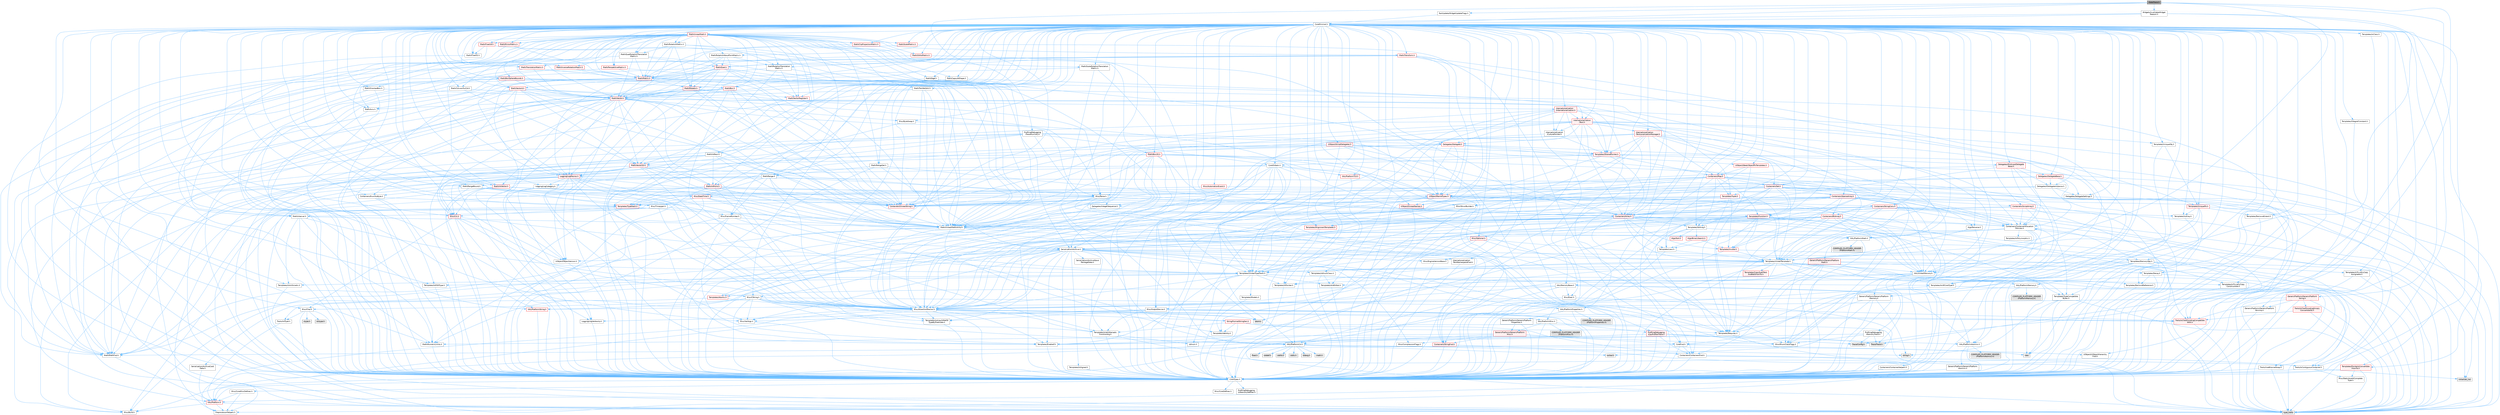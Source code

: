 digraph "SlateTrace.h"
{
 // INTERACTIVE_SVG=YES
 // LATEX_PDF_SIZE
  bgcolor="transparent";
  edge [fontname=Helvetica,fontsize=10,labelfontname=Helvetica,labelfontsize=10];
  node [fontname=Helvetica,fontsize=10,shape=box,height=0.2,width=0.4];
  Node1 [id="Node000001",label="SlateTrace.h",height=0.2,width=0.4,color="gray40", fillcolor="grey60", style="filled", fontcolor="black",tooltip=" "];
  Node1 -> Node2 [id="edge1_Node000001_Node000002",color="steelblue1",style="solid",tooltip=" "];
  Node2 [id="Node000002",label="CoreMinimal.h",height=0.2,width=0.4,color="grey40", fillcolor="white", style="filled",URL="$d7/d67/CoreMinimal_8h.html",tooltip=" "];
  Node2 -> Node3 [id="edge2_Node000002_Node000003",color="steelblue1",style="solid",tooltip=" "];
  Node3 [id="Node000003",label="CoreTypes.h",height=0.2,width=0.4,color="grey40", fillcolor="white", style="filled",URL="$dc/dec/CoreTypes_8h.html",tooltip=" "];
  Node3 -> Node4 [id="edge3_Node000003_Node000004",color="steelblue1",style="solid",tooltip=" "];
  Node4 [id="Node000004",label="HAL/Platform.h",height=0.2,width=0.4,color="red", fillcolor="#FFF0F0", style="filled",URL="$d9/dd0/Platform_8h.html",tooltip=" "];
  Node4 -> Node5 [id="edge4_Node000004_Node000005",color="steelblue1",style="solid",tooltip=" "];
  Node5 [id="Node000005",label="Misc/Build.h",height=0.2,width=0.4,color="grey40", fillcolor="white", style="filled",URL="$d3/dbb/Build_8h.html",tooltip=" "];
  Node4 -> Node7 [id="edge5_Node000004_Node000007",color="steelblue1",style="solid",tooltip=" "];
  Node7 [id="Node000007",label="type_traits",height=0.2,width=0.4,color="grey60", fillcolor="#E0E0E0", style="filled",tooltip=" "];
  Node4 -> Node8 [id="edge6_Node000004_Node000008",color="steelblue1",style="solid",tooltip=" "];
  Node8 [id="Node000008",label="PreprocessorHelpers.h",height=0.2,width=0.4,color="grey40", fillcolor="white", style="filled",URL="$db/ddb/PreprocessorHelpers_8h.html",tooltip=" "];
  Node3 -> Node14 [id="edge7_Node000003_Node000014",color="steelblue1",style="solid",tooltip=" "];
  Node14 [id="Node000014",label="ProfilingDebugging\l/UMemoryDefines.h",height=0.2,width=0.4,color="grey40", fillcolor="white", style="filled",URL="$d2/da2/UMemoryDefines_8h.html",tooltip=" "];
  Node3 -> Node15 [id="edge8_Node000003_Node000015",color="steelblue1",style="solid",tooltip=" "];
  Node15 [id="Node000015",label="Misc/CoreMiscDefines.h",height=0.2,width=0.4,color="grey40", fillcolor="white", style="filled",URL="$da/d38/CoreMiscDefines_8h.html",tooltip=" "];
  Node15 -> Node4 [id="edge9_Node000015_Node000004",color="steelblue1",style="solid",tooltip=" "];
  Node15 -> Node8 [id="edge10_Node000015_Node000008",color="steelblue1",style="solid",tooltip=" "];
  Node3 -> Node16 [id="edge11_Node000003_Node000016",color="steelblue1",style="solid",tooltip=" "];
  Node16 [id="Node000016",label="Misc/CoreDefines.h",height=0.2,width=0.4,color="grey40", fillcolor="white", style="filled",URL="$d3/dd2/CoreDefines_8h.html",tooltip=" "];
  Node2 -> Node17 [id="edge12_Node000002_Node000017",color="steelblue1",style="solid",tooltip=" "];
  Node17 [id="Node000017",label="CoreFwd.h",height=0.2,width=0.4,color="grey40", fillcolor="white", style="filled",URL="$d1/d1e/CoreFwd_8h.html",tooltip=" "];
  Node17 -> Node3 [id="edge13_Node000017_Node000003",color="steelblue1",style="solid",tooltip=" "];
  Node17 -> Node18 [id="edge14_Node000017_Node000018",color="steelblue1",style="solid",tooltip=" "];
  Node18 [id="Node000018",label="Containers/ContainersFwd.h",height=0.2,width=0.4,color="grey40", fillcolor="white", style="filled",URL="$d4/d0a/ContainersFwd_8h.html",tooltip=" "];
  Node18 -> Node4 [id="edge15_Node000018_Node000004",color="steelblue1",style="solid",tooltip=" "];
  Node18 -> Node3 [id="edge16_Node000018_Node000003",color="steelblue1",style="solid",tooltip=" "];
  Node18 -> Node19 [id="edge17_Node000018_Node000019",color="steelblue1",style="solid",tooltip=" "];
  Node19 [id="Node000019",label="Traits/IsContiguousContainer.h",height=0.2,width=0.4,color="grey40", fillcolor="white", style="filled",URL="$d5/d3c/IsContiguousContainer_8h.html",tooltip=" "];
  Node19 -> Node3 [id="edge18_Node000019_Node000003",color="steelblue1",style="solid",tooltip=" "];
  Node19 -> Node20 [id="edge19_Node000019_Node000020",color="steelblue1",style="solid",tooltip=" "];
  Node20 [id="Node000020",label="Misc/StaticAssertComplete\lType.h",height=0.2,width=0.4,color="grey40", fillcolor="white", style="filled",URL="$d5/d4e/StaticAssertCompleteType_8h.html",tooltip=" "];
  Node19 -> Node21 [id="edge20_Node000019_Node000021",color="steelblue1",style="solid",tooltip=" "];
  Node21 [id="Node000021",label="initializer_list",height=0.2,width=0.4,color="grey60", fillcolor="#E0E0E0", style="filled",tooltip=" "];
  Node17 -> Node22 [id="edge21_Node000017_Node000022",color="steelblue1",style="solid",tooltip=" "];
  Node22 [id="Node000022",label="Math/MathFwd.h",height=0.2,width=0.4,color="grey40", fillcolor="white", style="filled",URL="$d2/d10/MathFwd_8h.html",tooltip=" "];
  Node22 -> Node4 [id="edge22_Node000022_Node000004",color="steelblue1",style="solid",tooltip=" "];
  Node17 -> Node23 [id="edge23_Node000017_Node000023",color="steelblue1",style="solid",tooltip=" "];
  Node23 [id="Node000023",label="UObject/UObjectHierarchy\lFwd.h",height=0.2,width=0.4,color="grey40", fillcolor="white", style="filled",URL="$d3/d13/UObjectHierarchyFwd_8h.html",tooltip=" "];
  Node2 -> Node23 [id="edge24_Node000002_Node000023",color="steelblue1",style="solid",tooltip=" "];
  Node2 -> Node18 [id="edge25_Node000002_Node000018",color="steelblue1",style="solid",tooltip=" "];
  Node2 -> Node24 [id="edge26_Node000002_Node000024",color="steelblue1",style="solid",tooltip=" "];
  Node24 [id="Node000024",label="Misc/VarArgs.h",height=0.2,width=0.4,color="grey40", fillcolor="white", style="filled",URL="$d5/d6f/VarArgs_8h.html",tooltip=" "];
  Node24 -> Node3 [id="edge27_Node000024_Node000003",color="steelblue1",style="solid",tooltip=" "];
  Node2 -> Node25 [id="edge28_Node000002_Node000025",color="steelblue1",style="solid",tooltip=" "];
  Node25 [id="Node000025",label="Logging/LogVerbosity.h",height=0.2,width=0.4,color="grey40", fillcolor="white", style="filled",URL="$d2/d8f/LogVerbosity_8h.html",tooltip=" "];
  Node25 -> Node3 [id="edge29_Node000025_Node000003",color="steelblue1",style="solid",tooltip=" "];
  Node2 -> Node26 [id="edge30_Node000002_Node000026",color="steelblue1",style="solid",tooltip=" "];
  Node26 [id="Node000026",label="Misc/OutputDevice.h",height=0.2,width=0.4,color="grey40", fillcolor="white", style="filled",URL="$d7/d32/OutputDevice_8h.html",tooltip=" "];
  Node26 -> Node17 [id="edge31_Node000026_Node000017",color="steelblue1",style="solid",tooltip=" "];
  Node26 -> Node3 [id="edge32_Node000026_Node000003",color="steelblue1",style="solid",tooltip=" "];
  Node26 -> Node25 [id="edge33_Node000026_Node000025",color="steelblue1",style="solid",tooltip=" "];
  Node26 -> Node24 [id="edge34_Node000026_Node000024",color="steelblue1",style="solid",tooltip=" "];
  Node26 -> Node27 [id="edge35_Node000026_Node000027",color="steelblue1",style="solid",tooltip=" "];
  Node27 [id="Node000027",label="Templates/IsArrayOrRefOf\lTypeByPredicate.h",height=0.2,width=0.4,color="grey40", fillcolor="white", style="filled",URL="$d6/da1/IsArrayOrRefOfTypeByPredicate_8h.html",tooltip=" "];
  Node27 -> Node3 [id="edge36_Node000027_Node000003",color="steelblue1",style="solid",tooltip=" "];
  Node26 -> Node28 [id="edge37_Node000026_Node000028",color="steelblue1",style="solid",tooltip=" "];
  Node28 [id="Node000028",label="Templates/IsValidVariadic\lFunctionArg.h",height=0.2,width=0.4,color="grey40", fillcolor="white", style="filled",URL="$d0/dc8/IsValidVariadicFunctionArg_8h.html",tooltip=" "];
  Node28 -> Node3 [id="edge38_Node000028_Node000003",color="steelblue1",style="solid",tooltip=" "];
  Node28 -> Node29 [id="edge39_Node000028_Node000029",color="steelblue1",style="solid",tooltip=" "];
  Node29 [id="Node000029",label="IsEnum.h",height=0.2,width=0.4,color="grey40", fillcolor="white", style="filled",URL="$d4/de5/IsEnum_8h.html",tooltip=" "];
  Node28 -> Node7 [id="edge40_Node000028_Node000007",color="steelblue1",style="solid",tooltip=" "];
  Node26 -> Node30 [id="edge41_Node000026_Node000030",color="steelblue1",style="solid",tooltip=" "];
  Node30 [id="Node000030",label="Traits/IsCharEncodingCompatible\lWith.h",height=0.2,width=0.4,color="red", fillcolor="#FFF0F0", style="filled",URL="$df/dd1/IsCharEncodingCompatibleWith_8h.html",tooltip=" "];
  Node30 -> Node7 [id="edge42_Node000030_Node000007",color="steelblue1",style="solid",tooltip=" "];
  Node2 -> Node32 [id="edge43_Node000002_Node000032",color="steelblue1",style="solid",tooltip=" "];
  Node32 [id="Node000032",label="HAL/PlatformCrt.h",height=0.2,width=0.4,color="grey40", fillcolor="white", style="filled",URL="$d8/d75/PlatformCrt_8h.html",tooltip=" "];
  Node32 -> Node33 [id="edge44_Node000032_Node000033",color="steelblue1",style="solid",tooltip=" "];
  Node33 [id="Node000033",label="new",height=0.2,width=0.4,color="grey60", fillcolor="#E0E0E0", style="filled",tooltip=" "];
  Node32 -> Node34 [id="edge45_Node000032_Node000034",color="steelblue1",style="solid",tooltip=" "];
  Node34 [id="Node000034",label="wchar.h",height=0.2,width=0.4,color="grey60", fillcolor="#E0E0E0", style="filled",tooltip=" "];
  Node32 -> Node35 [id="edge46_Node000032_Node000035",color="steelblue1",style="solid",tooltip=" "];
  Node35 [id="Node000035",label="stddef.h",height=0.2,width=0.4,color="grey60", fillcolor="#E0E0E0", style="filled",tooltip=" "];
  Node32 -> Node36 [id="edge47_Node000032_Node000036",color="steelblue1",style="solid",tooltip=" "];
  Node36 [id="Node000036",label="stdlib.h",height=0.2,width=0.4,color="grey60", fillcolor="#E0E0E0", style="filled",tooltip=" "];
  Node32 -> Node37 [id="edge48_Node000032_Node000037",color="steelblue1",style="solid",tooltip=" "];
  Node37 [id="Node000037",label="stdio.h",height=0.2,width=0.4,color="grey60", fillcolor="#E0E0E0", style="filled",tooltip=" "];
  Node32 -> Node38 [id="edge49_Node000032_Node000038",color="steelblue1",style="solid",tooltip=" "];
  Node38 [id="Node000038",label="stdarg.h",height=0.2,width=0.4,color="grey60", fillcolor="#E0E0E0", style="filled",tooltip=" "];
  Node32 -> Node39 [id="edge50_Node000032_Node000039",color="steelblue1",style="solid",tooltip=" "];
  Node39 [id="Node000039",label="math.h",height=0.2,width=0.4,color="grey60", fillcolor="#E0E0E0", style="filled",tooltip=" "];
  Node32 -> Node40 [id="edge51_Node000032_Node000040",color="steelblue1",style="solid",tooltip=" "];
  Node40 [id="Node000040",label="float.h",height=0.2,width=0.4,color="grey60", fillcolor="#E0E0E0", style="filled",tooltip=" "];
  Node32 -> Node41 [id="edge52_Node000032_Node000041",color="steelblue1",style="solid",tooltip=" "];
  Node41 [id="Node000041",label="string.h",height=0.2,width=0.4,color="grey60", fillcolor="#E0E0E0", style="filled",tooltip=" "];
  Node2 -> Node42 [id="edge53_Node000002_Node000042",color="steelblue1",style="solid",tooltip=" "];
  Node42 [id="Node000042",label="HAL/PlatformMisc.h",height=0.2,width=0.4,color="grey40", fillcolor="white", style="filled",URL="$d0/df5/PlatformMisc_8h.html",tooltip=" "];
  Node42 -> Node3 [id="edge54_Node000042_Node000003",color="steelblue1",style="solid",tooltip=" "];
  Node42 -> Node43 [id="edge55_Node000042_Node000043",color="steelblue1",style="solid",tooltip=" "];
  Node43 [id="Node000043",label="GenericPlatform/GenericPlatform\lMisc.h",height=0.2,width=0.4,color="red", fillcolor="#FFF0F0", style="filled",URL="$db/d9a/GenericPlatformMisc_8h.html",tooltip=" "];
  Node43 -> Node44 [id="edge56_Node000043_Node000044",color="steelblue1",style="solid",tooltip=" "];
  Node44 [id="Node000044",label="Containers/StringFwd.h",height=0.2,width=0.4,color="red", fillcolor="#FFF0F0", style="filled",URL="$df/d37/StringFwd_8h.html",tooltip=" "];
  Node44 -> Node3 [id="edge57_Node000044_Node000003",color="steelblue1",style="solid",tooltip=" "];
  Node44 -> Node19 [id="edge58_Node000044_Node000019",color="steelblue1",style="solid",tooltip=" "];
  Node43 -> Node17 [id="edge59_Node000043_Node000017",color="steelblue1",style="solid",tooltip=" "];
  Node43 -> Node3 [id="edge60_Node000043_Node000003",color="steelblue1",style="solid",tooltip=" "];
  Node43 -> Node32 [id="edge61_Node000043_Node000032",color="steelblue1",style="solid",tooltip=" "];
  Node43 -> Node47 [id="edge62_Node000043_Node000047",color="steelblue1",style="solid",tooltip=" "];
  Node47 [id="Node000047",label="Math/NumericLimits.h",height=0.2,width=0.4,color="grey40", fillcolor="white", style="filled",URL="$df/d1b/NumericLimits_8h.html",tooltip=" "];
  Node47 -> Node3 [id="edge63_Node000047_Node000003",color="steelblue1",style="solid",tooltip=" "];
  Node43 -> Node48 [id="edge64_Node000043_Node000048",color="steelblue1",style="solid",tooltip=" "];
  Node48 [id="Node000048",label="Misc/CompressionFlags.h",height=0.2,width=0.4,color="grey40", fillcolor="white", style="filled",URL="$d9/d76/CompressionFlags_8h.html",tooltip=" "];
  Node43 -> Node49 [id="edge65_Node000043_Node000049",color="steelblue1",style="solid",tooltip=" "];
  Node49 [id="Node000049",label="Misc/EnumClassFlags.h",height=0.2,width=0.4,color="grey40", fillcolor="white", style="filled",URL="$d8/de7/EnumClassFlags_8h.html",tooltip=" "];
  Node42 -> Node52 [id="edge66_Node000042_Node000052",color="steelblue1",style="solid",tooltip=" "];
  Node52 [id="Node000052",label="COMPILED_PLATFORM_HEADER\l(PlatformMisc.h)",height=0.2,width=0.4,color="grey60", fillcolor="#E0E0E0", style="filled",tooltip=" "];
  Node42 -> Node53 [id="edge67_Node000042_Node000053",color="steelblue1",style="solid",tooltip=" "];
  Node53 [id="Node000053",label="ProfilingDebugging\l/CpuProfilerTrace.h",height=0.2,width=0.4,color="red", fillcolor="#FFF0F0", style="filled",URL="$da/dcb/CpuProfilerTrace_8h.html",tooltip=" "];
  Node53 -> Node3 [id="edge68_Node000053_Node000003",color="steelblue1",style="solid",tooltip=" "];
  Node53 -> Node18 [id="edge69_Node000053_Node000018",color="steelblue1",style="solid",tooltip=" "];
  Node53 -> Node54 [id="edge70_Node000053_Node000054",color="steelblue1",style="solid",tooltip=" "];
  Node54 [id="Node000054",label="HAL/PlatformAtomics.h",height=0.2,width=0.4,color="grey40", fillcolor="white", style="filled",URL="$d3/d36/PlatformAtomics_8h.html",tooltip=" "];
  Node54 -> Node3 [id="edge71_Node000054_Node000003",color="steelblue1",style="solid",tooltip=" "];
  Node54 -> Node55 [id="edge72_Node000054_Node000055",color="steelblue1",style="solid",tooltip=" "];
  Node55 [id="Node000055",label="GenericPlatform/GenericPlatform\lAtomics.h",height=0.2,width=0.4,color="grey40", fillcolor="white", style="filled",URL="$da/d72/GenericPlatformAtomics_8h.html",tooltip=" "];
  Node55 -> Node3 [id="edge73_Node000055_Node000003",color="steelblue1",style="solid",tooltip=" "];
  Node54 -> Node56 [id="edge74_Node000054_Node000056",color="steelblue1",style="solid",tooltip=" "];
  Node56 [id="Node000056",label="COMPILED_PLATFORM_HEADER\l(PlatformAtomics.h)",height=0.2,width=0.4,color="grey60", fillcolor="#E0E0E0", style="filled",tooltip=" "];
  Node53 -> Node8 [id="edge75_Node000053_Node000008",color="steelblue1",style="solid",tooltip=" "];
  Node53 -> Node5 [id="edge76_Node000053_Node000005",color="steelblue1",style="solid",tooltip=" "];
  Node53 -> Node57 [id="edge77_Node000053_Node000057",color="steelblue1",style="solid",tooltip=" "];
  Node57 [id="Node000057",label="Trace/Config.h",height=0.2,width=0.4,color="grey60", fillcolor="#E0E0E0", style="filled",tooltip=" "];
  Node53 -> Node60 [id="edge78_Node000053_Node000060",color="steelblue1",style="solid",tooltip=" "];
  Node60 [id="Node000060",label="Trace/Trace.h",height=0.2,width=0.4,color="grey60", fillcolor="#E0E0E0", style="filled",tooltip=" "];
  Node2 -> Node61 [id="edge79_Node000002_Node000061",color="steelblue1",style="solid",tooltip=" "];
  Node61 [id="Node000061",label="Misc/AssertionMacros.h",height=0.2,width=0.4,color="grey40", fillcolor="white", style="filled",URL="$d0/dfa/AssertionMacros_8h.html",tooltip=" "];
  Node61 -> Node3 [id="edge80_Node000061_Node000003",color="steelblue1",style="solid",tooltip=" "];
  Node61 -> Node4 [id="edge81_Node000061_Node000004",color="steelblue1",style="solid",tooltip=" "];
  Node61 -> Node42 [id="edge82_Node000061_Node000042",color="steelblue1",style="solid",tooltip=" "];
  Node61 -> Node8 [id="edge83_Node000061_Node000008",color="steelblue1",style="solid",tooltip=" "];
  Node61 -> Node62 [id="edge84_Node000061_Node000062",color="steelblue1",style="solid",tooltip=" "];
  Node62 [id="Node000062",label="Templates/EnableIf.h",height=0.2,width=0.4,color="grey40", fillcolor="white", style="filled",URL="$d7/d60/EnableIf_8h.html",tooltip=" "];
  Node62 -> Node3 [id="edge85_Node000062_Node000003",color="steelblue1",style="solid",tooltip=" "];
  Node61 -> Node27 [id="edge86_Node000061_Node000027",color="steelblue1",style="solid",tooltip=" "];
  Node61 -> Node28 [id="edge87_Node000061_Node000028",color="steelblue1",style="solid",tooltip=" "];
  Node61 -> Node30 [id="edge88_Node000061_Node000030",color="steelblue1",style="solid",tooltip=" "];
  Node61 -> Node24 [id="edge89_Node000061_Node000024",color="steelblue1",style="solid",tooltip=" "];
  Node61 -> Node63 [id="edge90_Node000061_Node000063",color="steelblue1",style="solid",tooltip=" "];
  Node63 [id="Node000063",label="String/FormatStringSan.h",height=0.2,width=0.4,color="red", fillcolor="#FFF0F0", style="filled",URL="$d3/d8b/FormatStringSan_8h.html",tooltip=" "];
  Node63 -> Node7 [id="edge91_Node000063_Node000007",color="steelblue1",style="solid",tooltip=" "];
  Node63 -> Node3 [id="edge92_Node000063_Node000003",color="steelblue1",style="solid",tooltip=" "];
  Node63 -> Node64 [id="edge93_Node000063_Node000064",color="steelblue1",style="solid",tooltip=" "];
  Node64 [id="Node000064",label="Templates/Requires.h",height=0.2,width=0.4,color="grey40", fillcolor="white", style="filled",URL="$dc/d96/Requires_8h.html",tooltip=" "];
  Node64 -> Node62 [id="edge94_Node000064_Node000062",color="steelblue1",style="solid",tooltip=" "];
  Node64 -> Node7 [id="edge95_Node000064_Node000007",color="steelblue1",style="solid",tooltip=" "];
  Node63 -> Node65 [id="edge96_Node000063_Node000065",color="steelblue1",style="solid",tooltip=" "];
  Node65 [id="Node000065",label="Templates/Identity.h",height=0.2,width=0.4,color="grey40", fillcolor="white", style="filled",URL="$d0/dd5/Identity_8h.html",tooltip=" "];
  Node63 -> Node28 [id="edge97_Node000063_Node000028",color="steelblue1",style="solid",tooltip=" "];
  Node63 -> Node18 [id="edge98_Node000063_Node000018",color="steelblue1",style="solid",tooltip=" "];
  Node61 -> Node69 [id="edge99_Node000061_Node000069",color="steelblue1",style="solid",tooltip=" "];
  Node69 [id="Node000069",label="atomic",height=0.2,width=0.4,color="grey60", fillcolor="#E0E0E0", style="filled",tooltip=" "];
  Node2 -> Node70 [id="edge100_Node000002_Node000070",color="steelblue1",style="solid",tooltip=" "];
  Node70 [id="Node000070",label="Templates/IsPointer.h",height=0.2,width=0.4,color="grey40", fillcolor="white", style="filled",URL="$d7/d05/IsPointer_8h.html",tooltip=" "];
  Node70 -> Node3 [id="edge101_Node000070_Node000003",color="steelblue1",style="solid",tooltip=" "];
  Node2 -> Node71 [id="edge102_Node000002_Node000071",color="steelblue1",style="solid",tooltip=" "];
  Node71 [id="Node000071",label="HAL/PlatformMemory.h",height=0.2,width=0.4,color="grey40", fillcolor="white", style="filled",URL="$de/d68/PlatformMemory_8h.html",tooltip=" "];
  Node71 -> Node3 [id="edge103_Node000071_Node000003",color="steelblue1",style="solid",tooltip=" "];
  Node71 -> Node72 [id="edge104_Node000071_Node000072",color="steelblue1",style="solid",tooltip=" "];
  Node72 [id="Node000072",label="GenericPlatform/GenericPlatform\lMemory.h",height=0.2,width=0.4,color="grey40", fillcolor="white", style="filled",URL="$dd/d22/GenericPlatformMemory_8h.html",tooltip=" "];
  Node72 -> Node17 [id="edge105_Node000072_Node000017",color="steelblue1",style="solid",tooltip=" "];
  Node72 -> Node3 [id="edge106_Node000072_Node000003",color="steelblue1",style="solid",tooltip=" "];
  Node72 -> Node73 [id="edge107_Node000072_Node000073",color="steelblue1",style="solid",tooltip=" "];
  Node73 [id="Node000073",label="HAL/PlatformString.h",height=0.2,width=0.4,color="red", fillcolor="#FFF0F0", style="filled",URL="$db/db5/PlatformString_8h.html",tooltip=" "];
  Node73 -> Node3 [id="edge108_Node000073_Node000003",color="steelblue1",style="solid",tooltip=" "];
  Node72 -> Node41 [id="edge109_Node000072_Node000041",color="steelblue1",style="solid",tooltip=" "];
  Node72 -> Node34 [id="edge110_Node000072_Node000034",color="steelblue1",style="solid",tooltip=" "];
  Node71 -> Node75 [id="edge111_Node000071_Node000075",color="steelblue1",style="solid",tooltip=" "];
  Node75 [id="Node000075",label="COMPILED_PLATFORM_HEADER\l(PlatformMemory.h)",height=0.2,width=0.4,color="grey60", fillcolor="#E0E0E0", style="filled",tooltip=" "];
  Node2 -> Node54 [id="edge112_Node000002_Node000054",color="steelblue1",style="solid",tooltip=" "];
  Node2 -> Node76 [id="edge113_Node000002_Node000076",color="steelblue1",style="solid",tooltip=" "];
  Node76 [id="Node000076",label="Misc/Exec.h",height=0.2,width=0.4,color="grey40", fillcolor="white", style="filled",URL="$de/ddb/Exec_8h.html",tooltip=" "];
  Node76 -> Node3 [id="edge114_Node000076_Node000003",color="steelblue1",style="solid",tooltip=" "];
  Node76 -> Node61 [id="edge115_Node000076_Node000061",color="steelblue1",style="solid",tooltip=" "];
  Node2 -> Node77 [id="edge116_Node000002_Node000077",color="steelblue1",style="solid",tooltip=" "];
  Node77 [id="Node000077",label="HAL/MemoryBase.h",height=0.2,width=0.4,color="grey40", fillcolor="white", style="filled",URL="$d6/d9f/MemoryBase_8h.html",tooltip=" "];
  Node77 -> Node3 [id="edge117_Node000077_Node000003",color="steelblue1",style="solid",tooltip=" "];
  Node77 -> Node54 [id="edge118_Node000077_Node000054",color="steelblue1",style="solid",tooltip=" "];
  Node77 -> Node32 [id="edge119_Node000077_Node000032",color="steelblue1",style="solid",tooltip=" "];
  Node77 -> Node76 [id="edge120_Node000077_Node000076",color="steelblue1",style="solid",tooltip=" "];
  Node77 -> Node26 [id="edge121_Node000077_Node000026",color="steelblue1",style="solid",tooltip=" "];
  Node77 -> Node78 [id="edge122_Node000077_Node000078",color="steelblue1",style="solid",tooltip=" "];
  Node78 [id="Node000078",label="Templates/Atomic.h",height=0.2,width=0.4,color="red", fillcolor="#FFF0F0", style="filled",URL="$d3/d91/Atomic_8h.html",tooltip=" "];
  Node78 -> Node86 [id="edge123_Node000078_Node000086",color="steelblue1",style="solid",tooltip=" "];
  Node86 [id="Node000086",label="Traits/IntType.h",height=0.2,width=0.4,color="grey40", fillcolor="white", style="filled",URL="$d7/deb/IntType_8h.html",tooltip=" "];
  Node86 -> Node4 [id="edge124_Node000086_Node000004",color="steelblue1",style="solid",tooltip=" "];
  Node78 -> Node69 [id="edge125_Node000078_Node000069",color="steelblue1",style="solid",tooltip=" "];
  Node2 -> Node87 [id="edge126_Node000002_Node000087",color="steelblue1",style="solid",tooltip=" "];
  Node87 [id="Node000087",label="HAL/UnrealMemory.h",height=0.2,width=0.4,color="grey40", fillcolor="white", style="filled",URL="$d9/d96/UnrealMemory_8h.html",tooltip=" "];
  Node87 -> Node3 [id="edge127_Node000087_Node000003",color="steelblue1",style="solid",tooltip=" "];
  Node87 -> Node72 [id="edge128_Node000087_Node000072",color="steelblue1",style="solid",tooltip=" "];
  Node87 -> Node77 [id="edge129_Node000087_Node000077",color="steelblue1",style="solid",tooltip=" "];
  Node87 -> Node71 [id="edge130_Node000087_Node000071",color="steelblue1",style="solid",tooltip=" "];
  Node87 -> Node88 [id="edge131_Node000087_Node000088",color="steelblue1",style="solid",tooltip=" "];
  Node88 [id="Node000088",label="ProfilingDebugging\l/MemoryTrace.h",height=0.2,width=0.4,color="grey40", fillcolor="white", style="filled",URL="$da/dd7/MemoryTrace_8h.html",tooltip=" "];
  Node88 -> Node4 [id="edge132_Node000088_Node000004",color="steelblue1",style="solid",tooltip=" "];
  Node88 -> Node49 [id="edge133_Node000088_Node000049",color="steelblue1",style="solid",tooltip=" "];
  Node88 -> Node57 [id="edge134_Node000088_Node000057",color="steelblue1",style="solid",tooltip=" "];
  Node88 -> Node60 [id="edge135_Node000088_Node000060",color="steelblue1",style="solid",tooltip=" "];
  Node87 -> Node70 [id="edge136_Node000087_Node000070",color="steelblue1",style="solid",tooltip=" "];
  Node2 -> Node89 [id="edge137_Node000002_Node000089",color="steelblue1",style="solid",tooltip=" "];
  Node89 [id="Node000089",label="Templates/IsArithmetic.h",height=0.2,width=0.4,color="grey40", fillcolor="white", style="filled",URL="$d2/d5d/IsArithmetic_8h.html",tooltip=" "];
  Node89 -> Node3 [id="edge138_Node000089_Node000003",color="steelblue1",style="solid",tooltip=" "];
  Node2 -> Node83 [id="edge139_Node000002_Node000083",color="steelblue1",style="solid",tooltip=" "];
  Node83 [id="Node000083",label="Templates/AndOrNot.h",height=0.2,width=0.4,color="grey40", fillcolor="white", style="filled",URL="$db/d0a/AndOrNot_8h.html",tooltip=" "];
  Node83 -> Node3 [id="edge140_Node000083_Node000003",color="steelblue1",style="solid",tooltip=" "];
  Node2 -> Node90 [id="edge141_Node000002_Node000090",color="steelblue1",style="solid",tooltip=" "];
  Node90 [id="Node000090",label="Templates/IsPODType.h",height=0.2,width=0.4,color="grey40", fillcolor="white", style="filled",URL="$d7/db1/IsPODType_8h.html",tooltip=" "];
  Node90 -> Node3 [id="edge142_Node000090_Node000003",color="steelblue1",style="solid",tooltip=" "];
  Node2 -> Node91 [id="edge143_Node000002_Node000091",color="steelblue1",style="solid",tooltip=" "];
  Node91 [id="Node000091",label="Templates/IsUECoreType.h",height=0.2,width=0.4,color="grey40", fillcolor="white", style="filled",URL="$d1/db8/IsUECoreType_8h.html",tooltip=" "];
  Node91 -> Node3 [id="edge144_Node000091_Node000003",color="steelblue1",style="solid",tooltip=" "];
  Node91 -> Node7 [id="edge145_Node000091_Node000007",color="steelblue1",style="solid",tooltip=" "];
  Node2 -> Node84 [id="edge146_Node000002_Node000084",color="steelblue1",style="solid",tooltip=" "];
  Node84 [id="Node000084",label="Templates/IsTriviallyCopy\lConstructible.h",height=0.2,width=0.4,color="grey40", fillcolor="white", style="filled",URL="$d3/d78/IsTriviallyCopyConstructible_8h.html",tooltip=" "];
  Node84 -> Node3 [id="edge147_Node000084_Node000003",color="steelblue1",style="solid",tooltip=" "];
  Node84 -> Node7 [id="edge148_Node000084_Node000007",color="steelblue1",style="solid",tooltip=" "];
  Node2 -> Node92 [id="edge149_Node000002_Node000092",color="steelblue1",style="solid",tooltip=" "];
  Node92 [id="Node000092",label="Templates/UnrealTypeTraits.h",height=0.2,width=0.4,color="grey40", fillcolor="white", style="filled",URL="$d2/d2d/UnrealTypeTraits_8h.html",tooltip=" "];
  Node92 -> Node3 [id="edge150_Node000092_Node000003",color="steelblue1",style="solid",tooltip=" "];
  Node92 -> Node70 [id="edge151_Node000092_Node000070",color="steelblue1",style="solid",tooltip=" "];
  Node92 -> Node61 [id="edge152_Node000092_Node000061",color="steelblue1",style="solid",tooltip=" "];
  Node92 -> Node83 [id="edge153_Node000092_Node000083",color="steelblue1",style="solid",tooltip=" "];
  Node92 -> Node62 [id="edge154_Node000092_Node000062",color="steelblue1",style="solid",tooltip=" "];
  Node92 -> Node89 [id="edge155_Node000092_Node000089",color="steelblue1",style="solid",tooltip=" "];
  Node92 -> Node29 [id="edge156_Node000092_Node000029",color="steelblue1",style="solid",tooltip=" "];
  Node92 -> Node93 [id="edge157_Node000092_Node000093",color="steelblue1",style="solid",tooltip=" "];
  Node93 [id="Node000093",label="Templates/Models.h",height=0.2,width=0.4,color="grey40", fillcolor="white", style="filled",URL="$d3/d0c/Models_8h.html",tooltip=" "];
  Node93 -> Node65 [id="edge158_Node000093_Node000065",color="steelblue1",style="solid",tooltip=" "];
  Node92 -> Node90 [id="edge159_Node000092_Node000090",color="steelblue1",style="solid",tooltip=" "];
  Node92 -> Node91 [id="edge160_Node000092_Node000091",color="steelblue1",style="solid",tooltip=" "];
  Node92 -> Node84 [id="edge161_Node000092_Node000084",color="steelblue1",style="solid",tooltip=" "];
  Node2 -> Node62 [id="edge162_Node000002_Node000062",color="steelblue1",style="solid",tooltip=" "];
  Node2 -> Node94 [id="edge163_Node000002_Node000094",color="steelblue1",style="solid",tooltip=" "];
  Node94 [id="Node000094",label="Templates/RemoveReference.h",height=0.2,width=0.4,color="grey40", fillcolor="white", style="filled",URL="$da/dbe/RemoveReference_8h.html",tooltip=" "];
  Node94 -> Node3 [id="edge164_Node000094_Node000003",color="steelblue1",style="solid",tooltip=" "];
  Node2 -> Node95 [id="edge165_Node000002_Node000095",color="steelblue1",style="solid",tooltip=" "];
  Node95 [id="Node000095",label="Templates/IntegralConstant.h",height=0.2,width=0.4,color="grey40", fillcolor="white", style="filled",URL="$db/d1b/IntegralConstant_8h.html",tooltip=" "];
  Node95 -> Node3 [id="edge166_Node000095_Node000003",color="steelblue1",style="solid",tooltip=" "];
  Node2 -> Node96 [id="edge167_Node000002_Node000096",color="steelblue1",style="solid",tooltip=" "];
  Node96 [id="Node000096",label="Templates/IsClass.h",height=0.2,width=0.4,color="grey40", fillcolor="white", style="filled",URL="$db/dcb/IsClass_8h.html",tooltip=" "];
  Node96 -> Node3 [id="edge168_Node000096_Node000003",color="steelblue1",style="solid",tooltip=" "];
  Node2 -> Node97 [id="edge169_Node000002_Node000097",color="steelblue1",style="solid",tooltip=" "];
  Node97 [id="Node000097",label="Templates/TypeCompatible\lBytes.h",height=0.2,width=0.4,color="grey40", fillcolor="white", style="filled",URL="$df/d0a/TypeCompatibleBytes_8h.html",tooltip=" "];
  Node97 -> Node3 [id="edge170_Node000097_Node000003",color="steelblue1",style="solid",tooltip=" "];
  Node97 -> Node41 [id="edge171_Node000097_Node000041",color="steelblue1",style="solid",tooltip=" "];
  Node97 -> Node33 [id="edge172_Node000097_Node000033",color="steelblue1",style="solid",tooltip=" "];
  Node97 -> Node7 [id="edge173_Node000097_Node000007",color="steelblue1",style="solid",tooltip=" "];
  Node2 -> Node19 [id="edge174_Node000002_Node000019",color="steelblue1",style="solid",tooltip=" "];
  Node2 -> Node98 [id="edge175_Node000002_Node000098",color="steelblue1",style="solid",tooltip=" "];
  Node98 [id="Node000098",label="Templates/UnrealTemplate.h",height=0.2,width=0.4,color="grey40", fillcolor="white", style="filled",URL="$d4/d24/UnrealTemplate_8h.html",tooltip=" "];
  Node98 -> Node3 [id="edge176_Node000098_Node000003",color="steelblue1",style="solid",tooltip=" "];
  Node98 -> Node70 [id="edge177_Node000098_Node000070",color="steelblue1",style="solid",tooltip=" "];
  Node98 -> Node87 [id="edge178_Node000098_Node000087",color="steelblue1",style="solid",tooltip=" "];
  Node98 -> Node99 [id="edge179_Node000098_Node000099",color="steelblue1",style="solid",tooltip=" "];
  Node99 [id="Node000099",label="Templates/CopyQualifiers\lAndRefsFromTo.h",height=0.2,width=0.4,color="red", fillcolor="#FFF0F0", style="filled",URL="$d3/db3/CopyQualifiersAndRefsFromTo_8h.html",tooltip=" "];
  Node98 -> Node92 [id="edge180_Node000098_Node000092",color="steelblue1",style="solid",tooltip=" "];
  Node98 -> Node94 [id="edge181_Node000098_Node000094",color="steelblue1",style="solid",tooltip=" "];
  Node98 -> Node64 [id="edge182_Node000098_Node000064",color="steelblue1",style="solid",tooltip=" "];
  Node98 -> Node97 [id="edge183_Node000098_Node000097",color="steelblue1",style="solid",tooltip=" "];
  Node98 -> Node65 [id="edge184_Node000098_Node000065",color="steelblue1",style="solid",tooltip=" "];
  Node98 -> Node19 [id="edge185_Node000098_Node000019",color="steelblue1",style="solid",tooltip=" "];
  Node98 -> Node101 [id="edge186_Node000098_Node000101",color="steelblue1",style="solid",tooltip=" "];
  Node101 [id="Node000101",label="Traits/UseBitwiseSwap.h",height=0.2,width=0.4,color="grey40", fillcolor="white", style="filled",URL="$db/df3/UseBitwiseSwap_8h.html",tooltip=" "];
  Node101 -> Node3 [id="edge187_Node000101_Node000003",color="steelblue1",style="solid",tooltip=" "];
  Node101 -> Node7 [id="edge188_Node000101_Node000007",color="steelblue1",style="solid",tooltip=" "];
  Node98 -> Node7 [id="edge189_Node000098_Node000007",color="steelblue1",style="solid",tooltip=" "];
  Node2 -> Node47 [id="edge190_Node000002_Node000047",color="steelblue1",style="solid",tooltip=" "];
  Node2 -> Node102 [id="edge191_Node000002_Node000102",color="steelblue1",style="solid",tooltip=" "];
  Node102 [id="Node000102",label="HAL/PlatformMath.h",height=0.2,width=0.4,color="grey40", fillcolor="white", style="filled",URL="$dc/d53/PlatformMath_8h.html",tooltip=" "];
  Node102 -> Node3 [id="edge192_Node000102_Node000003",color="steelblue1",style="solid",tooltip=" "];
  Node102 -> Node103 [id="edge193_Node000102_Node000103",color="steelblue1",style="solid",tooltip=" "];
  Node103 [id="Node000103",label="GenericPlatform/GenericPlatform\lMath.h",height=0.2,width=0.4,color="red", fillcolor="#FFF0F0", style="filled",URL="$d5/d79/GenericPlatformMath_8h.html",tooltip=" "];
  Node103 -> Node3 [id="edge194_Node000103_Node000003",color="steelblue1",style="solid",tooltip=" "];
  Node103 -> Node18 [id="edge195_Node000103_Node000018",color="steelblue1",style="solid",tooltip=" "];
  Node103 -> Node32 [id="edge196_Node000103_Node000032",color="steelblue1",style="solid",tooltip=" "];
  Node103 -> Node83 [id="edge197_Node000103_Node000083",color="steelblue1",style="solid",tooltip=" "];
  Node103 -> Node104 [id="edge198_Node000103_Node000104",color="steelblue1",style="solid",tooltip=" "];
  Node104 [id="Node000104",label="Templates/Decay.h",height=0.2,width=0.4,color="grey40", fillcolor="white", style="filled",URL="$dd/d0f/Decay_8h.html",tooltip=" "];
  Node104 -> Node3 [id="edge199_Node000104_Node000003",color="steelblue1",style="solid",tooltip=" "];
  Node104 -> Node94 [id="edge200_Node000104_Node000094",color="steelblue1",style="solid",tooltip=" "];
  Node104 -> Node7 [id="edge201_Node000104_Node000007",color="steelblue1",style="solid",tooltip=" "];
  Node103 -> Node92 [id="edge202_Node000103_Node000092",color="steelblue1",style="solid",tooltip=" "];
  Node103 -> Node64 [id="edge203_Node000103_Node000064",color="steelblue1",style="solid",tooltip=" "];
  Node103 -> Node97 [id="edge204_Node000103_Node000097",color="steelblue1",style="solid",tooltip=" "];
  Node103 -> Node7 [id="edge205_Node000103_Node000007",color="steelblue1",style="solid",tooltip=" "];
  Node102 -> Node109 [id="edge206_Node000102_Node000109",color="steelblue1",style="solid",tooltip=" "];
  Node109 [id="Node000109",label="COMPILED_PLATFORM_HEADER\l(PlatformMath.h)",height=0.2,width=0.4,color="grey60", fillcolor="#E0E0E0", style="filled",tooltip=" "];
  Node2 -> Node85 [id="edge207_Node000002_Node000085",color="steelblue1",style="solid",tooltip=" "];
  Node85 [id="Node000085",label="Templates/IsTriviallyCopy\lAssignable.h",height=0.2,width=0.4,color="grey40", fillcolor="white", style="filled",URL="$d2/df2/IsTriviallyCopyAssignable_8h.html",tooltip=" "];
  Node85 -> Node3 [id="edge208_Node000085_Node000003",color="steelblue1",style="solid",tooltip=" "];
  Node85 -> Node7 [id="edge209_Node000085_Node000007",color="steelblue1",style="solid",tooltip=" "];
  Node2 -> Node110 [id="edge210_Node000002_Node000110",color="steelblue1",style="solid",tooltip=" "];
  Node110 [id="Node000110",label="Templates/MemoryOps.h",height=0.2,width=0.4,color="grey40", fillcolor="white", style="filled",URL="$db/dea/MemoryOps_8h.html",tooltip=" "];
  Node110 -> Node3 [id="edge211_Node000110_Node000003",color="steelblue1",style="solid",tooltip=" "];
  Node110 -> Node87 [id="edge212_Node000110_Node000087",color="steelblue1",style="solid",tooltip=" "];
  Node110 -> Node85 [id="edge213_Node000110_Node000085",color="steelblue1",style="solid",tooltip=" "];
  Node110 -> Node84 [id="edge214_Node000110_Node000084",color="steelblue1",style="solid",tooltip=" "];
  Node110 -> Node64 [id="edge215_Node000110_Node000064",color="steelblue1",style="solid",tooltip=" "];
  Node110 -> Node92 [id="edge216_Node000110_Node000092",color="steelblue1",style="solid",tooltip=" "];
  Node110 -> Node101 [id="edge217_Node000110_Node000101",color="steelblue1",style="solid",tooltip=" "];
  Node110 -> Node33 [id="edge218_Node000110_Node000033",color="steelblue1",style="solid",tooltip=" "];
  Node110 -> Node7 [id="edge219_Node000110_Node000007",color="steelblue1",style="solid",tooltip=" "];
  Node2 -> Node111 [id="edge220_Node000002_Node000111",color="steelblue1",style="solid",tooltip=" "];
  Node111 [id="Node000111",label="Containers/ContainerAllocation\lPolicies.h",height=0.2,width=0.4,color="grey40", fillcolor="white", style="filled",URL="$d7/dff/ContainerAllocationPolicies_8h.html",tooltip=" "];
  Node111 -> Node3 [id="edge221_Node000111_Node000003",color="steelblue1",style="solid",tooltip=" "];
  Node111 -> Node112 [id="edge222_Node000111_Node000112",color="steelblue1",style="solid",tooltip=" "];
  Node112 [id="Node000112",label="Containers/ContainerHelpers.h",height=0.2,width=0.4,color="grey40", fillcolor="white", style="filled",URL="$d7/d33/ContainerHelpers_8h.html",tooltip=" "];
  Node112 -> Node3 [id="edge223_Node000112_Node000003",color="steelblue1",style="solid",tooltip=" "];
  Node111 -> Node111 [id="edge224_Node000111_Node000111",color="steelblue1",style="solid",tooltip=" "];
  Node111 -> Node102 [id="edge225_Node000111_Node000102",color="steelblue1",style="solid",tooltip=" "];
  Node111 -> Node87 [id="edge226_Node000111_Node000087",color="steelblue1",style="solid",tooltip=" "];
  Node111 -> Node47 [id="edge227_Node000111_Node000047",color="steelblue1",style="solid",tooltip=" "];
  Node111 -> Node61 [id="edge228_Node000111_Node000061",color="steelblue1",style="solid",tooltip=" "];
  Node111 -> Node113 [id="edge229_Node000111_Node000113",color="steelblue1",style="solid",tooltip=" "];
  Node113 [id="Node000113",label="Templates/IsPolymorphic.h",height=0.2,width=0.4,color="grey40", fillcolor="white", style="filled",URL="$dc/d20/IsPolymorphic_8h.html",tooltip=" "];
  Node111 -> Node110 [id="edge230_Node000111_Node000110",color="steelblue1",style="solid",tooltip=" "];
  Node111 -> Node97 [id="edge231_Node000111_Node000097",color="steelblue1",style="solid",tooltip=" "];
  Node111 -> Node7 [id="edge232_Node000111_Node000007",color="steelblue1",style="solid",tooltip=" "];
  Node2 -> Node114 [id="edge233_Node000002_Node000114",color="steelblue1",style="solid",tooltip=" "];
  Node114 [id="Node000114",label="Templates/IsEnumClass.h",height=0.2,width=0.4,color="grey40", fillcolor="white", style="filled",URL="$d7/d15/IsEnumClass_8h.html",tooltip=" "];
  Node114 -> Node3 [id="edge234_Node000114_Node000003",color="steelblue1",style="solid",tooltip=" "];
  Node114 -> Node83 [id="edge235_Node000114_Node000083",color="steelblue1",style="solid",tooltip=" "];
  Node2 -> Node115 [id="edge236_Node000002_Node000115",color="steelblue1",style="solid",tooltip=" "];
  Node115 [id="Node000115",label="HAL/PlatformProperties.h",height=0.2,width=0.4,color="grey40", fillcolor="white", style="filled",URL="$d9/db0/PlatformProperties_8h.html",tooltip=" "];
  Node115 -> Node3 [id="edge237_Node000115_Node000003",color="steelblue1",style="solid",tooltip=" "];
  Node115 -> Node116 [id="edge238_Node000115_Node000116",color="steelblue1",style="solid",tooltip=" "];
  Node116 [id="Node000116",label="GenericPlatform/GenericPlatform\lProperties.h",height=0.2,width=0.4,color="grey40", fillcolor="white", style="filled",URL="$d2/dcd/GenericPlatformProperties_8h.html",tooltip=" "];
  Node116 -> Node3 [id="edge239_Node000116_Node000003",color="steelblue1",style="solid",tooltip=" "];
  Node116 -> Node43 [id="edge240_Node000116_Node000043",color="steelblue1",style="solid",tooltip=" "];
  Node115 -> Node117 [id="edge241_Node000115_Node000117",color="steelblue1",style="solid",tooltip=" "];
  Node117 [id="Node000117",label="COMPILED_PLATFORM_HEADER\l(PlatformProperties.h)",height=0.2,width=0.4,color="grey60", fillcolor="#E0E0E0", style="filled",tooltip=" "];
  Node2 -> Node118 [id="edge242_Node000002_Node000118",color="steelblue1",style="solid",tooltip=" "];
  Node118 [id="Node000118",label="Misc/EngineVersionBase.h",height=0.2,width=0.4,color="grey40", fillcolor="white", style="filled",URL="$d5/d2b/EngineVersionBase_8h.html",tooltip=" "];
  Node118 -> Node3 [id="edge243_Node000118_Node000003",color="steelblue1",style="solid",tooltip=" "];
  Node2 -> Node119 [id="edge244_Node000002_Node000119",color="steelblue1",style="solid",tooltip=" "];
  Node119 [id="Node000119",label="Internationalization\l/TextNamespaceFwd.h",height=0.2,width=0.4,color="grey40", fillcolor="white", style="filled",URL="$d8/d97/TextNamespaceFwd_8h.html",tooltip=" "];
  Node119 -> Node3 [id="edge245_Node000119_Node000003",color="steelblue1",style="solid",tooltip=" "];
  Node2 -> Node120 [id="edge246_Node000002_Node000120",color="steelblue1",style="solid",tooltip=" "];
  Node120 [id="Node000120",label="Serialization/Archive.h",height=0.2,width=0.4,color="grey40", fillcolor="white", style="filled",URL="$d7/d3b/Archive_8h.html",tooltip=" "];
  Node120 -> Node17 [id="edge247_Node000120_Node000017",color="steelblue1",style="solid",tooltip=" "];
  Node120 -> Node3 [id="edge248_Node000120_Node000003",color="steelblue1",style="solid",tooltip=" "];
  Node120 -> Node115 [id="edge249_Node000120_Node000115",color="steelblue1",style="solid",tooltip=" "];
  Node120 -> Node119 [id="edge250_Node000120_Node000119",color="steelblue1",style="solid",tooltip=" "];
  Node120 -> Node22 [id="edge251_Node000120_Node000022",color="steelblue1",style="solid",tooltip=" "];
  Node120 -> Node61 [id="edge252_Node000120_Node000061",color="steelblue1",style="solid",tooltip=" "];
  Node120 -> Node5 [id="edge253_Node000120_Node000005",color="steelblue1",style="solid",tooltip=" "];
  Node120 -> Node48 [id="edge254_Node000120_Node000048",color="steelblue1",style="solid",tooltip=" "];
  Node120 -> Node118 [id="edge255_Node000120_Node000118",color="steelblue1",style="solid",tooltip=" "];
  Node120 -> Node24 [id="edge256_Node000120_Node000024",color="steelblue1",style="solid",tooltip=" "];
  Node120 -> Node121 [id="edge257_Node000120_Node000121",color="steelblue1",style="solid",tooltip=" "];
  Node121 [id="Node000121",label="Serialization/ArchiveCook\lData.h",height=0.2,width=0.4,color="grey40", fillcolor="white", style="filled",URL="$dc/db6/ArchiveCookData_8h.html",tooltip=" "];
  Node121 -> Node4 [id="edge258_Node000121_Node000004",color="steelblue1",style="solid",tooltip=" "];
  Node120 -> Node122 [id="edge259_Node000120_Node000122",color="steelblue1",style="solid",tooltip=" "];
  Node122 [id="Node000122",label="Serialization/ArchiveSave\lPackageData.h",height=0.2,width=0.4,color="grey40", fillcolor="white", style="filled",URL="$d1/d37/ArchiveSavePackageData_8h.html",tooltip=" "];
  Node120 -> Node62 [id="edge260_Node000120_Node000062",color="steelblue1",style="solid",tooltip=" "];
  Node120 -> Node27 [id="edge261_Node000120_Node000027",color="steelblue1",style="solid",tooltip=" "];
  Node120 -> Node114 [id="edge262_Node000120_Node000114",color="steelblue1",style="solid",tooltip=" "];
  Node120 -> Node107 [id="edge263_Node000120_Node000107",color="steelblue1",style="solid",tooltip=" "];
  Node107 [id="Node000107",label="Templates/IsSigned.h",height=0.2,width=0.4,color="grey40", fillcolor="white", style="filled",URL="$d8/dd8/IsSigned_8h.html",tooltip=" "];
  Node107 -> Node3 [id="edge264_Node000107_Node000003",color="steelblue1",style="solid",tooltip=" "];
  Node120 -> Node28 [id="edge265_Node000120_Node000028",color="steelblue1",style="solid",tooltip=" "];
  Node120 -> Node98 [id="edge266_Node000120_Node000098",color="steelblue1",style="solid",tooltip=" "];
  Node120 -> Node30 [id="edge267_Node000120_Node000030",color="steelblue1",style="solid",tooltip=" "];
  Node120 -> Node123 [id="edge268_Node000120_Node000123",color="steelblue1",style="solid",tooltip=" "];
  Node123 [id="Node000123",label="UObject/ObjectVersion.h",height=0.2,width=0.4,color="grey40", fillcolor="white", style="filled",URL="$da/d63/ObjectVersion_8h.html",tooltip=" "];
  Node123 -> Node3 [id="edge269_Node000123_Node000003",color="steelblue1",style="solid",tooltip=" "];
  Node2 -> Node124 [id="edge270_Node000002_Node000124",color="steelblue1",style="solid",tooltip=" "];
  Node124 [id="Node000124",label="Templates/Less.h",height=0.2,width=0.4,color="grey40", fillcolor="white", style="filled",URL="$de/dc8/Less_8h.html",tooltip=" "];
  Node124 -> Node3 [id="edge271_Node000124_Node000003",color="steelblue1",style="solid",tooltip=" "];
  Node124 -> Node98 [id="edge272_Node000124_Node000098",color="steelblue1",style="solid",tooltip=" "];
  Node2 -> Node125 [id="edge273_Node000002_Node000125",color="steelblue1",style="solid",tooltip=" "];
  Node125 [id="Node000125",label="Templates/Sorting.h",height=0.2,width=0.4,color="grey40", fillcolor="white", style="filled",URL="$d3/d9e/Sorting_8h.html",tooltip=" "];
  Node125 -> Node3 [id="edge274_Node000125_Node000003",color="steelblue1",style="solid",tooltip=" "];
  Node125 -> Node126 [id="edge275_Node000125_Node000126",color="steelblue1",style="solid",tooltip=" "];
  Node126 [id="Node000126",label="Algo/BinarySearch.h",height=0.2,width=0.4,color="red", fillcolor="#FFF0F0", style="filled",URL="$db/db4/BinarySearch_8h.html",tooltip=" "];
  Node126 -> Node128 [id="edge276_Node000126_Node000128",color="steelblue1",style="solid",tooltip=" "];
  Node128 [id="Node000128",label="Templates/Invoke.h",height=0.2,width=0.4,color="red", fillcolor="#FFF0F0", style="filled",URL="$d7/deb/Invoke_8h.html",tooltip=" "];
  Node128 -> Node3 [id="edge277_Node000128_Node000003",color="steelblue1",style="solid",tooltip=" "];
  Node128 -> Node98 [id="edge278_Node000128_Node000098",color="steelblue1",style="solid",tooltip=" "];
  Node128 -> Node7 [id="edge279_Node000128_Node000007",color="steelblue1",style="solid",tooltip=" "];
  Node126 -> Node124 [id="edge280_Node000126_Node000124",color="steelblue1",style="solid",tooltip=" "];
  Node125 -> Node130 [id="edge281_Node000125_Node000130",color="steelblue1",style="solid",tooltip=" "];
  Node130 [id="Node000130",label="Algo/Sort.h",height=0.2,width=0.4,color="red", fillcolor="#FFF0F0", style="filled",URL="$d1/d87/Sort_8h.html",tooltip=" "];
  Node125 -> Node102 [id="edge282_Node000125_Node000102",color="steelblue1",style="solid",tooltip=" "];
  Node125 -> Node124 [id="edge283_Node000125_Node000124",color="steelblue1",style="solid",tooltip=" "];
  Node2 -> Node136 [id="edge284_Node000002_Node000136",color="steelblue1",style="solid",tooltip=" "];
  Node136 [id="Node000136",label="Misc/Char.h",height=0.2,width=0.4,color="grey40", fillcolor="white", style="filled",URL="$d0/d58/Char_8h.html",tooltip=" "];
  Node136 -> Node3 [id="edge285_Node000136_Node000003",color="steelblue1",style="solid",tooltip=" "];
  Node136 -> Node86 [id="edge286_Node000136_Node000086",color="steelblue1",style="solid",tooltip=" "];
  Node136 -> Node137 [id="edge287_Node000136_Node000137",color="steelblue1",style="solid",tooltip=" "];
  Node137 [id="Node000137",label="ctype.h",height=0.2,width=0.4,color="grey60", fillcolor="#E0E0E0", style="filled",tooltip=" "];
  Node136 -> Node138 [id="edge288_Node000136_Node000138",color="steelblue1",style="solid",tooltip=" "];
  Node138 [id="Node000138",label="wctype.h",height=0.2,width=0.4,color="grey60", fillcolor="#E0E0E0", style="filled",tooltip=" "];
  Node136 -> Node7 [id="edge289_Node000136_Node000007",color="steelblue1",style="solid",tooltip=" "];
  Node2 -> Node139 [id="edge290_Node000002_Node000139",color="steelblue1",style="solid",tooltip=" "];
  Node139 [id="Node000139",label="GenericPlatform/GenericPlatform\lStricmp.h",height=0.2,width=0.4,color="grey40", fillcolor="white", style="filled",URL="$d2/d86/GenericPlatformStricmp_8h.html",tooltip=" "];
  Node139 -> Node3 [id="edge291_Node000139_Node000003",color="steelblue1",style="solid",tooltip=" "];
  Node2 -> Node140 [id="edge292_Node000002_Node000140",color="steelblue1",style="solid",tooltip=" "];
  Node140 [id="Node000140",label="GenericPlatform/GenericPlatform\lString.h",height=0.2,width=0.4,color="red", fillcolor="#FFF0F0", style="filled",URL="$dd/d20/GenericPlatformString_8h.html",tooltip=" "];
  Node140 -> Node3 [id="edge293_Node000140_Node000003",color="steelblue1",style="solid",tooltip=" "];
  Node140 -> Node139 [id="edge294_Node000140_Node000139",color="steelblue1",style="solid",tooltip=" "];
  Node140 -> Node62 [id="edge295_Node000140_Node000062",color="steelblue1",style="solid",tooltip=" "];
  Node140 -> Node30 [id="edge296_Node000140_Node000030",color="steelblue1",style="solid",tooltip=" "];
  Node140 -> Node141 [id="edge297_Node000140_Node000141",color="steelblue1",style="solid",tooltip=" "];
  Node141 [id="Node000141",label="Traits/IsCharEncodingSimply\lConvertibleTo.h",height=0.2,width=0.4,color="red", fillcolor="#FFF0F0", style="filled",URL="$d4/dee/IsCharEncodingSimplyConvertibleTo_8h.html",tooltip=" "];
  Node141 -> Node7 [id="edge298_Node000141_Node000007",color="steelblue1",style="solid",tooltip=" "];
  Node141 -> Node30 [id="edge299_Node000141_Node000030",color="steelblue1",style="solid",tooltip=" "];
  Node140 -> Node7 [id="edge300_Node000140_Node000007",color="steelblue1",style="solid",tooltip=" "];
  Node2 -> Node73 [id="edge301_Node000002_Node000073",color="steelblue1",style="solid",tooltip=" "];
  Node2 -> Node143 [id="edge302_Node000002_Node000143",color="steelblue1",style="solid",tooltip=" "];
  Node143 [id="Node000143",label="Misc/CString.h",height=0.2,width=0.4,color="grey40", fillcolor="white", style="filled",URL="$d2/d49/CString_8h.html",tooltip=" "];
  Node143 -> Node3 [id="edge303_Node000143_Node000003",color="steelblue1",style="solid",tooltip=" "];
  Node143 -> Node32 [id="edge304_Node000143_Node000032",color="steelblue1",style="solid",tooltip=" "];
  Node143 -> Node73 [id="edge305_Node000143_Node000073",color="steelblue1",style="solid",tooltip=" "];
  Node143 -> Node61 [id="edge306_Node000143_Node000061",color="steelblue1",style="solid",tooltip=" "];
  Node143 -> Node136 [id="edge307_Node000143_Node000136",color="steelblue1",style="solid",tooltip=" "];
  Node143 -> Node24 [id="edge308_Node000143_Node000024",color="steelblue1",style="solid",tooltip=" "];
  Node143 -> Node27 [id="edge309_Node000143_Node000027",color="steelblue1",style="solid",tooltip=" "];
  Node143 -> Node28 [id="edge310_Node000143_Node000028",color="steelblue1",style="solid",tooltip=" "];
  Node143 -> Node30 [id="edge311_Node000143_Node000030",color="steelblue1",style="solid",tooltip=" "];
  Node2 -> Node144 [id="edge312_Node000002_Node000144",color="steelblue1",style="solid",tooltip=" "];
  Node144 [id="Node000144",label="Misc/Crc.h",height=0.2,width=0.4,color="red", fillcolor="#FFF0F0", style="filled",URL="$d4/dd2/Crc_8h.html",tooltip=" "];
  Node144 -> Node3 [id="edge313_Node000144_Node000003",color="steelblue1",style="solid",tooltip=" "];
  Node144 -> Node73 [id="edge314_Node000144_Node000073",color="steelblue1",style="solid",tooltip=" "];
  Node144 -> Node61 [id="edge315_Node000144_Node000061",color="steelblue1",style="solid",tooltip=" "];
  Node144 -> Node143 [id="edge316_Node000144_Node000143",color="steelblue1",style="solid",tooltip=" "];
  Node144 -> Node136 [id="edge317_Node000144_Node000136",color="steelblue1",style="solid",tooltip=" "];
  Node144 -> Node92 [id="edge318_Node000144_Node000092",color="steelblue1",style="solid",tooltip=" "];
  Node2 -> Node135 [id="edge319_Node000002_Node000135",color="steelblue1",style="solid",tooltip=" "];
  Node135 [id="Node000135",label="Math/UnrealMathUtility.h",height=0.2,width=0.4,color="grey40", fillcolor="white", style="filled",URL="$db/db8/UnrealMathUtility_8h.html",tooltip=" "];
  Node135 -> Node3 [id="edge320_Node000135_Node000003",color="steelblue1",style="solid",tooltip=" "];
  Node135 -> Node61 [id="edge321_Node000135_Node000061",color="steelblue1",style="solid",tooltip=" "];
  Node135 -> Node102 [id="edge322_Node000135_Node000102",color="steelblue1",style="solid",tooltip=" "];
  Node135 -> Node22 [id="edge323_Node000135_Node000022",color="steelblue1",style="solid",tooltip=" "];
  Node135 -> Node65 [id="edge324_Node000135_Node000065",color="steelblue1",style="solid",tooltip=" "];
  Node135 -> Node64 [id="edge325_Node000135_Node000064",color="steelblue1",style="solid",tooltip=" "];
  Node2 -> Node145 [id="edge326_Node000002_Node000145",color="steelblue1",style="solid",tooltip=" "];
  Node145 [id="Node000145",label="Containers/UnrealString.h",height=0.2,width=0.4,color="red", fillcolor="#FFF0F0", style="filled",URL="$d5/dba/UnrealString_8h.html",tooltip=" "];
  Node2 -> Node149 [id="edge327_Node000002_Node000149",color="steelblue1",style="solid",tooltip=" "];
  Node149 [id="Node000149",label="Containers/Array.h",height=0.2,width=0.4,color="red", fillcolor="#FFF0F0", style="filled",URL="$df/dd0/Array_8h.html",tooltip=" "];
  Node149 -> Node3 [id="edge328_Node000149_Node000003",color="steelblue1",style="solid",tooltip=" "];
  Node149 -> Node61 [id="edge329_Node000149_Node000061",color="steelblue1",style="solid",tooltip=" "];
  Node149 -> Node87 [id="edge330_Node000149_Node000087",color="steelblue1",style="solid",tooltip=" "];
  Node149 -> Node92 [id="edge331_Node000149_Node000092",color="steelblue1",style="solid",tooltip=" "];
  Node149 -> Node98 [id="edge332_Node000149_Node000098",color="steelblue1",style="solid",tooltip=" "];
  Node149 -> Node111 [id="edge333_Node000149_Node000111",color="steelblue1",style="solid",tooltip=" "];
  Node149 -> Node120 [id="edge334_Node000149_Node000120",color="steelblue1",style="solid",tooltip=" "];
  Node149 -> Node128 [id="edge335_Node000149_Node000128",color="steelblue1",style="solid",tooltip=" "];
  Node149 -> Node124 [id="edge336_Node000149_Node000124",color="steelblue1",style="solid",tooltip=" "];
  Node149 -> Node64 [id="edge337_Node000149_Node000064",color="steelblue1",style="solid",tooltip=" "];
  Node149 -> Node125 [id="edge338_Node000149_Node000125",color="steelblue1",style="solid",tooltip=" "];
  Node149 -> Node172 [id="edge339_Node000149_Node000172",color="steelblue1",style="solid",tooltip=" "];
  Node172 [id="Node000172",label="Templates/AlignmentTemplates.h",height=0.2,width=0.4,color="red", fillcolor="#FFF0F0", style="filled",URL="$dd/d32/AlignmentTemplates_8h.html",tooltip=" "];
  Node172 -> Node3 [id="edge340_Node000172_Node000003",color="steelblue1",style="solid",tooltip=" "];
  Node172 -> Node70 [id="edge341_Node000172_Node000070",color="steelblue1",style="solid",tooltip=" "];
  Node149 -> Node7 [id="edge342_Node000149_Node000007",color="steelblue1",style="solid",tooltip=" "];
  Node2 -> Node173 [id="edge343_Node000002_Node000173",color="steelblue1",style="solid",tooltip=" "];
  Node173 [id="Node000173",label="Misc/FrameNumber.h",height=0.2,width=0.4,color="grey40", fillcolor="white", style="filled",URL="$dd/dbd/FrameNumber_8h.html",tooltip=" "];
  Node173 -> Node3 [id="edge344_Node000173_Node000003",color="steelblue1",style="solid",tooltip=" "];
  Node173 -> Node47 [id="edge345_Node000173_Node000047",color="steelblue1",style="solid",tooltip=" "];
  Node173 -> Node135 [id="edge346_Node000173_Node000135",color="steelblue1",style="solid",tooltip=" "];
  Node173 -> Node62 [id="edge347_Node000173_Node000062",color="steelblue1",style="solid",tooltip=" "];
  Node173 -> Node92 [id="edge348_Node000173_Node000092",color="steelblue1",style="solid",tooltip=" "];
  Node2 -> Node174 [id="edge349_Node000002_Node000174",color="steelblue1",style="solid",tooltip=" "];
  Node174 [id="Node000174",label="Misc/Timespan.h",height=0.2,width=0.4,color="grey40", fillcolor="white", style="filled",URL="$da/dd9/Timespan_8h.html",tooltip=" "];
  Node174 -> Node3 [id="edge350_Node000174_Node000003",color="steelblue1",style="solid",tooltip=" "];
  Node174 -> Node175 [id="edge351_Node000174_Node000175",color="steelblue1",style="solid",tooltip=" "];
  Node175 [id="Node000175",label="Math/Interval.h",height=0.2,width=0.4,color="grey40", fillcolor="white", style="filled",URL="$d1/d55/Interval_8h.html",tooltip=" "];
  Node175 -> Node3 [id="edge352_Node000175_Node000003",color="steelblue1",style="solid",tooltip=" "];
  Node175 -> Node89 [id="edge353_Node000175_Node000089",color="steelblue1",style="solid",tooltip=" "];
  Node175 -> Node92 [id="edge354_Node000175_Node000092",color="steelblue1",style="solid",tooltip=" "];
  Node175 -> Node47 [id="edge355_Node000175_Node000047",color="steelblue1",style="solid",tooltip=" "];
  Node175 -> Node135 [id="edge356_Node000175_Node000135",color="steelblue1",style="solid",tooltip=" "];
  Node174 -> Node135 [id="edge357_Node000174_Node000135",color="steelblue1",style="solid",tooltip=" "];
  Node174 -> Node61 [id="edge358_Node000174_Node000061",color="steelblue1",style="solid",tooltip=" "];
  Node2 -> Node176 [id="edge359_Node000002_Node000176",color="steelblue1",style="solid",tooltip=" "];
  Node176 [id="Node000176",label="Containers/StringConv.h",height=0.2,width=0.4,color="red", fillcolor="#FFF0F0", style="filled",URL="$d3/ddf/StringConv_8h.html",tooltip=" "];
  Node176 -> Node3 [id="edge360_Node000176_Node000003",color="steelblue1",style="solid",tooltip=" "];
  Node176 -> Node61 [id="edge361_Node000176_Node000061",color="steelblue1",style="solid",tooltip=" "];
  Node176 -> Node111 [id="edge362_Node000176_Node000111",color="steelblue1",style="solid",tooltip=" "];
  Node176 -> Node149 [id="edge363_Node000176_Node000149",color="steelblue1",style="solid",tooltip=" "];
  Node176 -> Node143 [id="edge364_Node000176_Node000143",color="steelblue1",style="solid",tooltip=" "];
  Node176 -> Node177 [id="edge365_Node000176_Node000177",color="steelblue1",style="solid",tooltip=" "];
  Node177 [id="Node000177",label="Templates/IsArray.h",height=0.2,width=0.4,color="grey40", fillcolor="white", style="filled",URL="$d8/d8d/IsArray_8h.html",tooltip=" "];
  Node177 -> Node3 [id="edge366_Node000177_Node000003",color="steelblue1",style="solid",tooltip=" "];
  Node176 -> Node98 [id="edge367_Node000176_Node000098",color="steelblue1",style="solid",tooltip=" "];
  Node176 -> Node92 [id="edge368_Node000176_Node000092",color="steelblue1",style="solid",tooltip=" "];
  Node176 -> Node30 [id="edge369_Node000176_Node000030",color="steelblue1",style="solid",tooltip=" "];
  Node176 -> Node19 [id="edge370_Node000176_Node000019",color="steelblue1",style="solid",tooltip=" "];
  Node176 -> Node7 [id="edge371_Node000176_Node000007",color="steelblue1",style="solid",tooltip=" "];
  Node2 -> Node178 [id="edge372_Node000002_Node000178",color="steelblue1",style="solid",tooltip=" "];
  Node178 [id="Node000178",label="UObject/UnrealNames.h",height=0.2,width=0.4,color="red", fillcolor="#FFF0F0", style="filled",URL="$d8/db1/UnrealNames_8h.html",tooltip=" "];
  Node178 -> Node3 [id="edge373_Node000178_Node000003",color="steelblue1",style="solid",tooltip=" "];
  Node2 -> Node180 [id="edge374_Node000002_Node000180",color="steelblue1",style="solid",tooltip=" "];
  Node180 [id="Node000180",label="UObject/NameTypes.h",height=0.2,width=0.4,color="red", fillcolor="#FFF0F0", style="filled",URL="$d6/d35/NameTypes_8h.html",tooltip=" "];
  Node180 -> Node3 [id="edge375_Node000180_Node000003",color="steelblue1",style="solid",tooltip=" "];
  Node180 -> Node61 [id="edge376_Node000180_Node000061",color="steelblue1",style="solid",tooltip=" "];
  Node180 -> Node87 [id="edge377_Node000180_Node000087",color="steelblue1",style="solid",tooltip=" "];
  Node180 -> Node92 [id="edge378_Node000180_Node000092",color="steelblue1",style="solid",tooltip=" "];
  Node180 -> Node98 [id="edge379_Node000180_Node000098",color="steelblue1",style="solid",tooltip=" "];
  Node180 -> Node145 [id="edge380_Node000180_Node000145",color="steelblue1",style="solid",tooltip=" "];
  Node180 -> Node176 [id="edge381_Node000180_Node000176",color="steelblue1",style="solid",tooltip=" "];
  Node180 -> Node44 [id="edge382_Node000180_Node000044",color="steelblue1",style="solid",tooltip=" "];
  Node180 -> Node178 [id="edge383_Node000180_Node000178",color="steelblue1",style="solid",tooltip=" "];
  Node180 -> Node78 [id="edge384_Node000180_Node000078",color="steelblue1",style="solid",tooltip=" "];
  Node180 -> Node60 [id="edge385_Node000180_Node000060",color="steelblue1",style="solid",tooltip=" "];
  Node2 -> Node188 [id="edge386_Node000002_Node000188",color="steelblue1",style="solid",tooltip=" "];
  Node188 [id="Node000188",label="Misc/Parse.h",height=0.2,width=0.4,color="grey40", fillcolor="white", style="filled",URL="$dc/d71/Parse_8h.html",tooltip=" "];
  Node188 -> Node44 [id="edge387_Node000188_Node000044",color="steelblue1",style="solid",tooltip=" "];
  Node188 -> Node145 [id="edge388_Node000188_Node000145",color="steelblue1",style="solid",tooltip=" "];
  Node188 -> Node3 [id="edge389_Node000188_Node000003",color="steelblue1",style="solid",tooltip=" "];
  Node188 -> Node32 [id="edge390_Node000188_Node000032",color="steelblue1",style="solid",tooltip=" "];
  Node188 -> Node5 [id="edge391_Node000188_Node000005",color="steelblue1",style="solid",tooltip=" "];
  Node188 -> Node49 [id="edge392_Node000188_Node000049",color="steelblue1",style="solid",tooltip=" "];
  Node188 -> Node189 [id="edge393_Node000188_Node000189",color="steelblue1",style="solid",tooltip=" "];
  Node189 [id="Node000189",label="Templates/Function.h",height=0.2,width=0.4,color="red", fillcolor="#FFF0F0", style="filled",URL="$df/df5/Function_8h.html",tooltip=" "];
  Node189 -> Node3 [id="edge394_Node000189_Node000003",color="steelblue1",style="solid",tooltip=" "];
  Node189 -> Node61 [id="edge395_Node000189_Node000061",color="steelblue1",style="solid",tooltip=" "];
  Node189 -> Node87 [id="edge396_Node000189_Node000087",color="steelblue1",style="solid",tooltip=" "];
  Node189 -> Node92 [id="edge397_Node000189_Node000092",color="steelblue1",style="solid",tooltip=" "];
  Node189 -> Node128 [id="edge398_Node000189_Node000128",color="steelblue1",style="solid",tooltip=" "];
  Node189 -> Node98 [id="edge399_Node000189_Node000098",color="steelblue1",style="solid",tooltip=" "];
  Node189 -> Node64 [id="edge400_Node000189_Node000064",color="steelblue1",style="solid",tooltip=" "];
  Node189 -> Node135 [id="edge401_Node000189_Node000135",color="steelblue1",style="solid",tooltip=" "];
  Node189 -> Node33 [id="edge402_Node000189_Node000033",color="steelblue1",style="solid",tooltip=" "];
  Node189 -> Node7 [id="edge403_Node000189_Node000007",color="steelblue1",style="solid",tooltip=" "];
  Node2 -> Node172 [id="edge404_Node000002_Node000172",color="steelblue1",style="solid",tooltip=" "];
  Node2 -> Node191 [id="edge405_Node000002_Node000191",color="steelblue1",style="solid",tooltip=" "];
  Node191 [id="Node000191",label="Misc/StructBuilder.h",height=0.2,width=0.4,color="grey40", fillcolor="white", style="filled",URL="$d9/db3/StructBuilder_8h.html",tooltip=" "];
  Node191 -> Node3 [id="edge406_Node000191_Node000003",color="steelblue1",style="solid",tooltip=" "];
  Node191 -> Node135 [id="edge407_Node000191_Node000135",color="steelblue1",style="solid",tooltip=" "];
  Node191 -> Node172 [id="edge408_Node000191_Node000172",color="steelblue1",style="solid",tooltip=" "];
  Node2 -> Node104 [id="edge409_Node000002_Node000104",color="steelblue1",style="solid",tooltip=" "];
  Node2 -> Node192 [id="edge410_Node000002_Node000192",color="steelblue1",style="solid",tooltip=" "];
  Node192 [id="Node000192",label="Templates/PointerIsConvertible\lFromTo.h",height=0.2,width=0.4,color="red", fillcolor="#FFF0F0", style="filled",URL="$d6/d65/PointerIsConvertibleFromTo_8h.html",tooltip=" "];
  Node192 -> Node3 [id="edge411_Node000192_Node000003",color="steelblue1",style="solid",tooltip=" "];
  Node192 -> Node20 [id="edge412_Node000192_Node000020",color="steelblue1",style="solid",tooltip=" "];
  Node192 -> Node7 [id="edge413_Node000192_Node000007",color="steelblue1",style="solid",tooltip=" "];
  Node2 -> Node128 [id="edge414_Node000002_Node000128",color="steelblue1",style="solid",tooltip=" "];
  Node2 -> Node189 [id="edge415_Node000002_Node000189",color="steelblue1",style="solid",tooltip=" "];
  Node2 -> Node161 [id="edge416_Node000002_Node000161",color="steelblue1",style="solid",tooltip=" "];
  Node161 [id="Node000161",label="Templates/TypeHash.h",height=0.2,width=0.4,color="red", fillcolor="#FFF0F0", style="filled",URL="$d1/d62/TypeHash_8h.html",tooltip=" "];
  Node161 -> Node3 [id="edge417_Node000161_Node000003",color="steelblue1",style="solid",tooltip=" "];
  Node161 -> Node64 [id="edge418_Node000161_Node000064",color="steelblue1",style="solid",tooltip=" "];
  Node161 -> Node144 [id="edge419_Node000161_Node000144",color="steelblue1",style="solid",tooltip=" "];
  Node161 -> Node7 [id="edge420_Node000161_Node000007",color="steelblue1",style="solid",tooltip=" "];
  Node2 -> Node193 [id="edge421_Node000002_Node000193",color="steelblue1",style="solid",tooltip=" "];
  Node193 [id="Node000193",label="Containers/ScriptArray.h",height=0.2,width=0.4,color="red", fillcolor="#FFF0F0", style="filled",URL="$dc/daf/ScriptArray_8h.html",tooltip=" "];
  Node193 -> Node3 [id="edge422_Node000193_Node000003",color="steelblue1",style="solid",tooltip=" "];
  Node193 -> Node61 [id="edge423_Node000193_Node000061",color="steelblue1",style="solid",tooltip=" "];
  Node193 -> Node87 [id="edge424_Node000193_Node000087",color="steelblue1",style="solid",tooltip=" "];
  Node193 -> Node111 [id="edge425_Node000193_Node000111",color="steelblue1",style="solid",tooltip=" "];
  Node193 -> Node149 [id="edge426_Node000193_Node000149",color="steelblue1",style="solid",tooltip=" "];
  Node193 -> Node21 [id="edge427_Node000193_Node000021",color="steelblue1",style="solid",tooltip=" "];
  Node2 -> Node194 [id="edge428_Node000002_Node000194",color="steelblue1",style="solid",tooltip=" "];
  Node194 [id="Node000194",label="Containers/BitArray.h",height=0.2,width=0.4,color="red", fillcolor="#FFF0F0", style="filled",URL="$d1/de4/BitArray_8h.html",tooltip=" "];
  Node194 -> Node111 [id="edge429_Node000194_Node000111",color="steelblue1",style="solid",tooltip=" "];
  Node194 -> Node3 [id="edge430_Node000194_Node000003",color="steelblue1",style="solid",tooltip=" "];
  Node194 -> Node54 [id="edge431_Node000194_Node000054",color="steelblue1",style="solid",tooltip=" "];
  Node194 -> Node87 [id="edge432_Node000194_Node000087",color="steelblue1",style="solid",tooltip=" "];
  Node194 -> Node135 [id="edge433_Node000194_Node000135",color="steelblue1",style="solid",tooltip=" "];
  Node194 -> Node61 [id="edge434_Node000194_Node000061",color="steelblue1",style="solid",tooltip=" "];
  Node194 -> Node49 [id="edge435_Node000194_Node000049",color="steelblue1",style="solid",tooltip=" "];
  Node194 -> Node120 [id="edge436_Node000194_Node000120",color="steelblue1",style="solid",tooltip=" "];
  Node194 -> Node62 [id="edge437_Node000194_Node000062",color="steelblue1",style="solid",tooltip=" "];
  Node194 -> Node128 [id="edge438_Node000194_Node000128",color="steelblue1",style="solid",tooltip=" "];
  Node194 -> Node98 [id="edge439_Node000194_Node000098",color="steelblue1",style="solid",tooltip=" "];
  Node194 -> Node92 [id="edge440_Node000194_Node000092",color="steelblue1",style="solid",tooltip=" "];
  Node2 -> Node195 [id="edge441_Node000002_Node000195",color="steelblue1",style="solid",tooltip=" "];
  Node195 [id="Node000195",label="Containers/SparseArray.h",height=0.2,width=0.4,color="red", fillcolor="#FFF0F0", style="filled",URL="$d5/dbf/SparseArray_8h.html",tooltip=" "];
  Node195 -> Node3 [id="edge442_Node000195_Node000003",color="steelblue1",style="solid",tooltip=" "];
  Node195 -> Node61 [id="edge443_Node000195_Node000061",color="steelblue1",style="solid",tooltip=" "];
  Node195 -> Node87 [id="edge444_Node000195_Node000087",color="steelblue1",style="solid",tooltip=" "];
  Node195 -> Node92 [id="edge445_Node000195_Node000092",color="steelblue1",style="solid",tooltip=" "];
  Node195 -> Node98 [id="edge446_Node000195_Node000098",color="steelblue1",style="solid",tooltip=" "];
  Node195 -> Node111 [id="edge447_Node000195_Node000111",color="steelblue1",style="solid",tooltip=" "];
  Node195 -> Node124 [id="edge448_Node000195_Node000124",color="steelblue1",style="solid",tooltip=" "];
  Node195 -> Node149 [id="edge449_Node000195_Node000149",color="steelblue1",style="solid",tooltip=" "];
  Node195 -> Node135 [id="edge450_Node000195_Node000135",color="steelblue1",style="solid",tooltip=" "];
  Node195 -> Node193 [id="edge451_Node000195_Node000193",color="steelblue1",style="solid",tooltip=" "];
  Node195 -> Node194 [id="edge452_Node000195_Node000194",color="steelblue1",style="solid",tooltip=" "];
  Node195 -> Node145 [id="edge453_Node000195_Node000145",color="steelblue1",style="solid",tooltip=" "];
  Node2 -> Node211 [id="edge454_Node000002_Node000211",color="steelblue1",style="solid",tooltip=" "];
  Node211 [id="Node000211",label="Containers/Set.h",height=0.2,width=0.4,color="red", fillcolor="#FFF0F0", style="filled",URL="$d4/d45/Set_8h.html",tooltip=" "];
  Node211 -> Node111 [id="edge455_Node000211_Node000111",color="steelblue1",style="solid",tooltip=" "];
  Node211 -> Node195 [id="edge456_Node000211_Node000195",color="steelblue1",style="solid",tooltip=" "];
  Node211 -> Node18 [id="edge457_Node000211_Node000018",color="steelblue1",style="solid",tooltip=" "];
  Node211 -> Node135 [id="edge458_Node000211_Node000135",color="steelblue1",style="solid",tooltip=" "];
  Node211 -> Node61 [id="edge459_Node000211_Node000061",color="steelblue1",style="solid",tooltip=" "];
  Node211 -> Node191 [id="edge460_Node000211_Node000191",color="steelblue1",style="solid",tooltip=" "];
  Node211 -> Node189 [id="edge461_Node000211_Node000189",color="steelblue1",style="solid",tooltip=" "];
  Node211 -> Node125 [id="edge462_Node000211_Node000125",color="steelblue1",style="solid",tooltip=" "];
  Node211 -> Node161 [id="edge463_Node000211_Node000161",color="steelblue1",style="solid",tooltip=" "];
  Node211 -> Node98 [id="edge464_Node000211_Node000098",color="steelblue1",style="solid",tooltip=" "];
  Node211 -> Node21 [id="edge465_Node000211_Node000021",color="steelblue1",style="solid",tooltip=" "];
  Node211 -> Node7 [id="edge466_Node000211_Node000007",color="steelblue1",style="solid",tooltip=" "];
  Node2 -> Node214 [id="edge467_Node000002_Node000214",color="steelblue1",style="solid",tooltip=" "];
  Node214 [id="Node000214",label="Algo/Reverse.h",height=0.2,width=0.4,color="grey40", fillcolor="white", style="filled",URL="$d5/d93/Reverse_8h.html",tooltip=" "];
  Node214 -> Node3 [id="edge468_Node000214_Node000003",color="steelblue1",style="solid",tooltip=" "];
  Node214 -> Node98 [id="edge469_Node000214_Node000098",color="steelblue1",style="solid",tooltip=" "];
  Node2 -> Node215 [id="edge470_Node000002_Node000215",color="steelblue1",style="solid",tooltip=" "];
  Node215 [id="Node000215",label="Containers/Map.h",height=0.2,width=0.4,color="red", fillcolor="#FFF0F0", style="filled",URL="$df/d79/Map_8h.html",tooltip=" "];
  Node215 -> Node3 [id="edge471_Node000215_Node000003",color="steelblue1",style="solid",tooltip=" "];
  Node215 -> Node214 [id="edge472_Node000215_Node000214",color="steelblue1",style="solid",tooltip=" "];
  Node215 -> Node211 [id="edge473_Node000215_Node000211",color="steelblue1",style="solid",tooltip=" "];
  Node215 -> Node145 [id="edge474_Node000215_Node000145",color="steelblue1",style="solid",tooltip=" "];
  Node215 -> Node61 [id="edge475_Node000215_Node000061",color="steelblue1",style="solid",tooltip=" "];
  Node215 -> Node191 [id="edge476_Node000215_Node000191",color="steelblue1",style="solid",tooltip=" "];
  Node215 -> Node189 [id="edge477_Node000215_Node000189",color="steelblue1",style="solid",tooltip=" "];
  Node215 -> Node125 [id="edge478_Node000215_Node000125",color="steelblue1",style="solid",tooltip=" "];
  Node215 -> Node216 [id="edge479_Node000215_Node000216",color="steelblue1",style="solid",tooltip=" "];
  Node216 [id="Node000216",label="Templates/Tuple.h",height=0.2,width=0.4,color="red", fillcolor="#FFF0F0", style="filled",URL="$d2/d4f/Tuple_8h.html",tooltip=" "];
  Node216 -> Node3 [id="edge480_Node000216_Node000003",color="steelblue1",style="solid",tooltip=" "];
  Node216 -> Node98 [id="edge481_Node000216_Node000098",color="steelblue1",style="solid",tooltip=" "];
  Node216 -> Node217 [id="edge482_Node000216_Node000217",color="steelblue1",style="solid",tooltip=" "];
  Node217 [id="Node000217",label="Delegates/IntegerSequence.h",height=0.2,width=0.4,color="grey40", fillcolor="white", style="filled",URL="$d2/dcc/IntegerSequence_8h.html",tooltip=" "];
  Node217 -> Node3 [id="edge483_Node000217_Node000003",color="steelblue1",style="solid",tooltip=" "];
  Node216 -> Node128 [id="edge484_Node000216_Node000128",color="steelblue1",style="solid",tooltip=" "];
  Node216 -> Node64 [id="edge485_Node000216_Node000064",color="steelblue1",style="solid",tooltip=" "];
  Node216 -> Node161 [id="edge486_Node000216_Node000161",color="steelblue1",style="solid",tooltip=" "];
  Node216 -> Node7 [id="edge487_Node000216_Node000007",color="steelblue1",style="solid",tooltip=" "];
  Node215 -> Node98 [id="edge488_Node000215_Node000098",color="steelblue1",style="solid",tooltip=" "];
  Node215 -> Node92 [id="edge489_Node000215_Node000092",color="steelblue1",style="solid",tooltip=" "];
  Node215 -> Node7 [id="edge490_Node000215_Node000007",color="steelblue1",style="solid",tooltip=" "];
  Node2 -> Node219 [id="edge491_Node000002_Node000219",color="steelblue1",style="solid",tooltip=" "];
  Node219 [id="Node000219",label="Math/IntPoint.h",height=0.2,width=0.4,color="red", fillcolor="#FFF0F0", style="filled",URL="$d3/df7/IntPoint_8h.html",tooltip=" "];
  Node219 -> Node3 [id="edge492_Node000219_Node000003",color="steelblue1",style="solid",tooltip=" "];
  Node219 -> Node61 [id="edge493_Node000219_Node000061",color="steelblue1",style="solid",tooltip=" "];
  Node219 -> Node188 [id="edge494_Node000219_Node000188",color="steelblue1",style="solid",tooltip=" "];
  Node219 -> Node22 [id="edge495_Node000219_Node000022",color="steelblue1",style="solid",tooltip=" "];
  Node219 -> Node135 [id="edge496_Node000219_Node000135",color="steelblue1",style="solid",tooltip=" "];
  Node219 -> Node145 [id="edge497_Node000219_Node000145",color="steelblue1",style="solid",tooltip=" "];
  Node219 -> Node161 [id="edge498_Node000219_Node000161",color="steelblue1",style="solid",tooltip=" "];
  Node2 -> Node221 [id="edge499_Node000002_Node000221",color="steelblue1",style="solid",tooltip=" "];
  Node221 [id="Node000221",label="Math/IntVector.h",height=0.2,width=0.4,color="red", fillcolor="#FFF0F0", style="filled",URL="$d7/d44/IntVector_8h.html",tooltip=" "];
  Node221 -> Node3 [id="edge500_Node000221_Node000003",color="steelblue1",style="solid",tooltip=" "];
  Node221 -> Node144 [id="edge501_Node000221_Node000144",color="steelblue1",style="solid",tooltip=" "];
  Node221 -> Node188 [id="edge502_Node000221_Node000188",color="steelblue1",style="solid",tooltip=" "];
  Node221 -> Node22 [id="edge503_Node000221_Node000022",color="steelblue1",style="solid",tooltip=" "];
  Node221 -> Node135 [id="edge504_Node000221_Node000135",color="steelblue1",style="solid",tooltip=" "];
  Node221 -> Node145 [id="edge505_Node000221_Node000145",color="steelblue1",style="solid",tooltip=" "];
  Node2 -> Node222 [id="edge506_Node000002_Node000222",color="steelblue1",style="solid",tooltip=" "];
  Node222 [id="Node000222",label="Logging/LogCategory.h",height=0.2,width=0.4,color="grey40", fillcolor="white", style="filled",URL="$d9/d36/LogCategory_8h.html",tooltip=" "];
  Node222 -> Node3 [id="edge507_Node000222_Node000003",color="steelblue1",style="solid",tooltip=" "];
  Node222 -> Node25 [id="edge508_Node000222_Node000025",color="steelblue1",style="solid",tooltip=" "];
  Node222 -> Node180 [id="edge509_Node000222_Node000180",color="steelblue1",style="solid",tooltip=" "];
  Node2 -> Node223 [id="edge510_Node000002_Node000223",color="steelblue1",style="solid",tooltip=" "];
  Node223 [id="Node000223",label="Logging/LogMacros.h",height=0.2,width=0.4,color="red", fillcolor="#FFF0F0", style="filled",URL="$d0/d16/LogMacros_8h.html",tooltip=" "];
  Node223 -> Node145 [id="edge511_Node000223_Node000145",color="steelblue1",style="solid",tooltip=" "];
  Node223 -> Node3 [id="edge512_Node000223_Node000003",color="steelblue1",style="solid",tooltip=" "];
  Node223 -> Node8 [id="edge513_Node000223_Node000008",color="steelblue1",style="solid",tooltip=" "];
  Node223 -> Node222 [id="edge514_Node000223_Node000222",color="steelblue1",style="solid",tooltip=" "];
  Node223 -> Node25 [id="edge515_Node000223_Node000025",color="steelblue1",style="solid",tooltip=" "];
  Node223 -> Node61 [id="edge516_Node000223_Node000061",color="steelblue1",style="solid",tooltip=" "];
  Node223 -> Node5 [id="edge517_Node000223_Node000005",color="steelblue1",style="solid",tooltip=" "];
  Node223 -> Node24 [id="edge518_Node000223_Node000024",color="steelblue1",style="solid",tooltip=" "];
  Node223 -> Node63 [id="edge519_Node000223_Node000063",color="steelblue1",style="solid",tooltip=" "];
  Node223 -> Node62 [id="edge520_Node000223_Node000062",color="steelblue1",style="solid",tooltip=" "];
  Node223 -> Node27 [id="edge521_Node000223_Node000027",color="steelblue1",style="solid",tooltip=" "];
  Node223 -> Node28 [id="edge522_Node000223_Node000028",color="steelblue1",style="solid",tooltip=" "];
  Node223 -> Node30 [id="edge523_Node000223_Node000030",color="steelblue1",style="solid",tooltip=" "];
  Node223 -> Node7 [id="edge524_Node000223_Node000007",color="steelblue1",style="solid",tooltip=" "];
  Node2 -> Node226 [id="edge525_Node000002_Node000226",color="steelblue1",style="solid",tooltip=" "];
  Node226 [id="Node000226",label="Math/Vector2D.h",height=0.2,width=0.4,color="red", fillcolor="#FFF0F0", style="filled",URL="$d3/db0/Vector2D_8h.html",tooltip=" "];
  Node226 -> Node3 [id="edge526_Node000226_Node000003",color="steelblue1",style="solid",tooltip=" "];
  Node226 -> Node22 [id="edge527_Node000226_Node000022",color="steelblue1",style="solid",tooltip=" "];
  Node226 -> Node61 [id="edge528_Node000226_Node000061",color="steelblue1",style="solid",tooltip=" "];
  Node226 -> Node144 [id="edge529_Node000226_Node000144",color="steelblue1",style="solid",tooltip=" "];
  Node226 -> Node135 [id="edge530_Node000226_Node000135",color="steelblue1",style="solid",tooltip=" "];
  Node226 -> Node145 [id="edge531_Node000226_Node000145",color="steelblue1",style="solid",tooltip=" "];
  Node226 -> Node188 [id="edge532_Node000226_Node000188",color="steelblue1",style="solid",tooltip=" "];
  Node226 -> Node219 [id="edge533_Node000226_Node000219",color="steelblue1",style="solid",tooltip=" "];
  Node226 -> Node223 [id="edge534_Node000226_Node000223",color="steelblue1",style="solid",tooltip=" "];
  Node226 -> Node7 [id="edge535_Node000226_Node000007",color="steelblue1",style="solid",tooltip=" "];
  Node2 -> Node230 [id="edge536_Node000002_Node000230",color="steelblue1",style="solid",tooltip=" "];
  Node230 [id="Node000230",label="Math/IntRect.h",height=0.2,width=0.4,color="grey40", fillcolor="white", style="filled",URL="$d7/d53/IntRect_8h.html",tooltip=" "];
  Node230 -> Node3 [id="edge537_Node000230_Node000003",color="steelblue1",style="solid",tooltip=" "];
  Node230 -> Node22 [id="edge538_Node000230_Node000022",color="steelblue1",style="solid",tooltip=" "];
  Node230 -> Node135 [id="edge539_Node000230_Node000135",color="steelblue1",style="solid",tooltip=" "];
  Node230 -> Node145 [id="edge540_Node000230_Node000145",color="steelblue1",style="solid",tooltip=" "];
  Node230 -> Node219 [id="edge541_Node000230_Node000219",color="steelblue1",style="solid",tooltip=" "];
  Node230 -> Node226 [id="edge542_Node000230_Node000226",color="steelblue1",style="solid",tooltip=" "];
  Node2 -> Node231 [id="edge543_Node000002_Node000231",color="steelblue1",style="solid",tooltip=" "];
  Node231 [id="Node000231",label="Misc/ByteSwap.h",height=0.2,width=0.4,color="grey40", fillcolor="white", style="filled",URL="$dc/dd7/ByteSwap_8h.html",tooltip=" "];
  Node231 -> Node3 [id="edge544_Node000231_Node000003",color="steelblue1",style="solid",tooltip=" "];
  Node231 -> Node32 [id="edge545_Node000231_Node000032",color="steelblue1",style="solid",tooltip=" "];
  Node2 -> Node160 [id="edge546_Node000002_Node000160",color="steelblue1",style="solid",tooltip=" "];
  Node160 [id="Node000160",label="Containers/EnumAsByte.h",height=0.2,width=0.4,color="grey40", fillcolor="white", style="filled",URL="$d6/d9a/EnumAsByte_8h.html",tooltip=" "];
  Node160 -> Node3 [id="edge547_Node000160_Node000003",color="steelblue1",style="solid",tooltip=" "];
  Node160 -> Node90 [id="edge548_Node000160_Node000090",color="steelblue1",style="solid",tooltip=" "];
  Node160 -> Node161 [id="edge549_Node000160_Node000161",color="steelblue1",style="solid",tooltip=" "];
  Node2 -> Node232 [id="edge550_Node000002_Node000232",color="steelblue1",style="solid",tooltip=" "];
  Node232 [id="Node000232",label="HAL/PlatformTLS.h",height=0.2,width=0.4,color="red", fillcolor="#FFF0F0", style="filled",URL="$d0/def/PlatformTLS_8h.html",tooltip=" "];
  Node232 -> Node3 [id="edge551_Node000232_Node000003",color="steelblue1",style="solid",tooltip=" "];
  Node2 -> Node235 [id="edge552_Node000002_Node000235",color="steelblue1",style="solid",tooltip=" "];
  Node235 [id="Node000235",label="CoreGlobals.h",height=0.2,width=0.4,color="grey40", fillcolor="white", style="filled",URL="$d5/d8c/CoreGlobals_8h.html",tooltip=" "];
  Node235 -> Node145 [id="edge553_Node000235_Node000145",color="steelblue1",style="solid",tooltip=" "];
  Node235 -> Node3 [id="edge554_Node000235_Node000003",color="steelblue1",style="solid",tooltip=" "];
  Node235 -> Node232 [id="edge555_Node000235_Node000232",color="steelblue1",style="solid",tooltip=" "];
  Node235 -> Node223 [id="edge556_Node000235_Node000223",color="steelblue1",style="solid",tooltip=" "];
  Node235 -> Node5 [id="edge557_Node000235_Node000005",color="steelblue1",style="solid",tooltip=" "];
  Node235 -> Node49 [id="edge558_Node000235_Node000049",color="steelblue1",style="solid",tooltip=" "];
  Node235 -> Node26 [id="edge559_Node000235_Node000026",color="steelblue1",style="solid",tooltip=" "];
  Node235 -> Node53 [id="edge560_Node000235_Node000053",color="steelblue1",style="solid",tooltip=" "];
  Node235 -> Node78 [id="edge561_Node000235_Node000078",color="steelblue1",style="solid",tooltip=" "];
  Node235 -> Node180 [id="edge562_Node000235_Node000180",color="steelblue1",style="solid",tooltip=" "];
  Node235 -> Node69 [id="edge563_Node000235_Node000069",color="steelblue1",style="solid",tooltip=" "];
  Node2 -> Node236 [id="edge564_Node000002_Node000236",color="steelblue1",style="solid",tooltip=" "];
  Node236 [id="Node000236",label="Templates/SharedPointer.h",height=0.2,width=0.4,color="red", fillcolor="#FFF0F0", style="filled",URL="$d2/d17/SharedPointer_8h.html",tooltip=" "];
  Node236 -> Node3 [id="edge565_Node000236_Node000003",color="steelblue1",style="solid",tooltip=" "];
  Node236 -> Node192 [id="edge566_Node000236_Node000192",color="steelblue1",style="solid",tooltip=" "];
  Node236 -> Node61 [id="edge567_Node000236_Node000061",color="steelblue1",style="solid",tooltip=" "];
  Node236 -> Node87 [id="edge568_Node000236_Node000087",color="steelblue1",style="solid",tooltip=" "];
  Node236 -> Node149 [id="edge569_Node000236_Node000149",color="steelblue1",style="solid",tooltip=" "];
  Node236 -> Node215 [id="edge570_Node000236_Node000215",color="steelblue1",style="solid",tooltip=" "];
  Node236 -> Node235 [id="edge571_Node000236_Node000235",color="steelblue1",style="solid",tooltip=" "];
  Node2 -> Node241 [id="edge572_Node000002_Node000241",color="steelblue1",style="solid",tooltip=" "];
  Node241 [id="Node000241",label="Internationalization\l/CulturePointer.h",height=0.2,width=0.4,color="grey40", fillcolor="white", style="filled",URL="$d6/dbe/CulturePointer_8h.html",tooltip=" "];
  Node241 -> Node3 [id="edge573_Node000241_Node000003",color="steelblue1",style="solid",tooltip=" "];
  Node241 -> Node236 [id="edge574_Node000241_Node000236",color="steelblue1",style="solid",tooltip=" "];
  Node2 -> Node242 [id="edge575_Node000002_Node000242",color="steelblue1",style="solid",tooltip=" "];
  Node242 [id="Node000242",label="UObject/WeakObjectPtrTemplates.h",height=0.2,width=0.4,color="red", fillcolor="#FFF0F0", style="filled",URL="$d8/d3b/WeakObjectPtrTemplates_8h.html",tooltip=" "];
  Node242 -> Node3 [id="edge576_Node000242_Node000003",color="steelblue1",style="solid",tooltip=" "];
  Node242 -> Node64 [id="edge577_Node000242_Node000064",color="steelblue1",style="solid",tooltip=" "];
  Node242 -> Node215 [id="edge578_Node000242_Node000215",color="steelblue1",style="solid",tooltip=" "];
  Node242 -> Node7 [id="edge579_Node000242_Node000007",color="steelblue1",style="solid",tooltip=" "];
  Node2 -> Node245 [id="edge580_Node000002_Node000245",color="steelblue1",style="solid",tooltip=" "];
  Node245 [id="Node000245",label="Delegates/DelegateSettings.h",height=0.2,width=0.4,color="grey40", fillcolor="white", style="filled",URL="$d0/d97/DelegateSettings_8h.html",tooltip=" "];
  Node245 -> Node3 [id="edge581_Node000245_Node000003",color="steelblue1",style="solid",tooltip=" "];
  Node2 -> Node246 [id="edge582_Node000002_Node000246",color="steelblue1",style="solid",tooltip=" "];
  Node246 [id="Node000246",label="Delegates/IDelegateInstance.h",height=0.2,width=0.4,color="grey40", fillcolor="white", style="filled",URL="$d2/d10/IDelegateInstance_8h.html",tooltip=" "];
  Node246 -> Node3 [id="edge583_Node000246_Node000003",color="steelblue1",style="solid",tooltip=" "];
  Node246 -> Node161 [id="edge584_Node000246_Node000161",color="steelblue1",style="solid",tooltip=" "];
  Node246 -> Node180 [id="edge585_Node000246_Node000180",color="steelblue1",style="solid",tooltip=" "];
  Node246 -> Node245 [id="edge586_Node000246_Node000245",color="steelblue1",style="solid",tooltip=" "];
  Node2 -> Node247 [id="edge587_Node000002_Node000247",color="steelblue1",style="solid",tooltip=" "];
  Node247 [id="Node000247",label="Delegates/DelegateBase.h",height=0.2,width=0.4,color="red", fillcolor="#FFF0F0", style="filled",URL="$da/d67/DelegateBase_8h.html",tooltip=" "];
  Node247 -> Node3 [id="edge588_Node000247_Node000003",color="steelblue1",style="solid",tooltip=" "];
  Node247 -> Node111 [id="edge589_Node000247_Node000111",color="steelblue1",style="solid",tooltip=" "];
  Node247 -> Node135 [id="edge590_Node000247_Node000135",color="steelblue1",style="solid",tooltip=" "];
  Node247 -> Node180 [id="edge591_Node000247_Node000180",color="steelblue1",style="solid",tooltip=" "];
  Node247 -> Node245 [id="edge592_Node000247_Node000245",color="steelblue1",style="solid",tooltip=" "];
  Node247 -> Node246 [id="edge593_Node000247_Node000246",color="steelblue1",style="solid",tooltip=" "];
  Node2 -> Node255 [id="edge594_Node000002_Node000255",color="steelblue1",style="solid",tooltip=" "];
  Node255 [id="Node000255",label="Delegates/MulticastDelegate\lBase.h",height=0.2,width=0.4,color="red", fillcolor="#FFF0F0", style="filled",URL="$db/d16/MulticastDelegateBase_8h.html",tooltip=" "];
  Node255 -> Node3 [id="edge595_Node000255_Node000003",color="steelblue1",style="solid",tooltip=" "];
  Node255 -> Node111 [id="edge596_Node000255_Node000111",color="steelblue1",style="solid",tooltip=" "];
  Node255 -> Node149 [id="edge597_Node000255_Node000149",color="steelblue1",style="solid",tooltip=" "];
  Node255 -> Node135 [id="edge598_Node000255_Node000135",color="steelblue1",style="solid",tooltip=" "];
  Node255 -> Node246 [id="edge599_Node000255_Node000246",color="steelblue1",style="solid",tooltip=" "];
  Node255 -> Node247 [id="edge600_Node000255_Node000247",color="steelblue1",style="solid",tooltip=" "];
  Node2 -> Node217 [id="edge601_Node000002_Node000217",color="steelblue1",style="solid",tooltip=" "];
  Node2 -> Node216 [id="edge602_Node000002_Node000216",color="steelblue1",style="solid",tooltip=" "];
  Node2 -> Node256 [id="edge603_Node000002_Node000256",color="steelblue1",style="solid",tooltip=" "];
  Node256 [id="Node000256",label="UObject/ScriptDelegates.h",height=0.2,width=0.4,color="red", fillcolor="#FFF0F0", style="filled",URL="$de/d81/ScriptDelegates_8h.html",tooltip=" "];
  Node256 -> Node149 [id="edge604_Node000256_Node000149",color="steelblue1",style="solid",tooltip=" "];
  Node256 -> Node111 [id="edge605_Node000256_Node000111",color="steelblue1",style="solid",tooltip=" "];
  Node256 -> Node145 [id="edge606_Node000256_Node000145",color="steelblue1",style="solid",tooltip=" "];
  Node256 -> Node61 [id="edge607_Node000256_Node000061",color="steelblue1",style="solid",tooltip=" "];
  Node256 -> Node236 [id="edge608_Node000256_Node000236",color="steelblue1",style="solid",tooltip=" "];
  Node256 -> Node161 [id="edge609_Node000256_Node000161",color="steelblue1",style="solid",tooltip=" "];
  Node256 -> Node92 [id="edge610_Node000256_Node000092",color="steelblue1",style="solid",tooltip=" "];
  Node256 -> Node180 [id="edge611_Node000256_Node000180",color="steelblue1",style="solid",tooltip=" "];
  Node2 -> Node258 [id="edge612_Node000002_Node000258",color="steelblue1",style="solid",tooltip=" "];
  Node258 [id="Node000258",label="Delegates/Delegate.h",height=0.2,width=0.4,color="red", fillcolor="#FFF0F0", style="filled",URL="$d4/d80/Delegate_8h.html",tooltip=" "];
  Node258 -> Node3 [id="edge613_Node000258_Node000003",color="steelblue1",style="solid",tooltip=" "];
  Node258 -> Node61 [id="edge614_Node000258_Node000061",color="steelblue1",style="solid",tooltip=" "];
  Node258 -> Node180 [id="edge615_Node000258_Node000180",color="steelblue1",style="solid",tooltip=" "];
  Node258 -> Node236 [id="edge616_Node000258_Node000236",color="steelblue1",style="solid",tooltip=" "];
  Node258 -> Node242 [id="edge617_Node000258_Node000242",color="steelblue1",style="solid",tooltip=" "];
  Node258 -> Node255 [id="edge618_Node000258_Node000255",color="steelblue1",style="solid",tooltip=" "];
  Node258 -> Node217 [id="edge619_Node000258_Node000217",color="steelblue1",style="solid",tooltip=" "];
  Node2 -> Node263 [id="edge620_Node000002_Node000263",color="steelblue1",style="solid",tooltip=" "];
  Node263 [id="Node000263",label="Internationalization\l/TextLocalizationManager.h",height=0.2,width=0.4,color="red", fillcolor="#FFF0F0", style="filled",URL="$d5/d2e/TextLocalizationManager_8h.html",tooltip=" "];
  Node263 -> Node149 [id="edge621_Node000263_Node000149",color="steelblue1",style="solid",tooltip=" "];
  Node263 -> Node111 [id="edge622_Node000263_Node000111",color="steelblue1",style="solid",tooltip=" "];
  Node263 -> Node215 [id="edge623_Node000263_Node000215",color="steelblue1",style="solid",tooltip=" "];
  Node263 -> Node211 [id="edge624_Node000263_Node000211",color="steelblue1",style="solid",tooltip=" "];
  Node263 -> Node145 [id="edge625_Node000263_Node000145",color="steelblue1",style="solid",tooltip=" "];
  Node263 -> Node3 [id="edge626_Node000263_Node000003",color="steelblue1",style="solid",tooltip=" "];
  Node263 -> Node258 [id="edge627_Node000263_Node000258",color="steelblue1",style="solid",tooltip=" "];
  Node263 -> Node144 [id="edge628_Node000263_Node000144",color="steelblue1",style="solid",tooltip=" "];
  Node263 -> Node49 [id="edge629_Node000263_Node000049",color="steelblue1",style="solid",tooltip=" "];
  Node263 -> Node189 [id="edge630_Node000263_Node000189",color="steelblue1",style="solid",tooltip=" "];
  Node263 -> Node236 [id="edge631_Node000263_Node000236",color="steelblue1",style="solid",tooltip=" "];
  Node263 -> Node69 [id="edge632_Node000263_Node000069",color="steelblue1",style="solid",tooltip=" "];
  Node2 -> Node204 [id="edge633_Node000002_Node000204",color="steelblue1",style="solid",tooltip=" "];
  Node204 [id="Node000204",label="Misc/Optional.h",height=0.2,width=0.4,color="red", fillcolor="#FFF0F0", style="filled",URL="$d2/dae/Optional_8h.html",tooltip=" "];
  Node204 -> Node3 [id="edge634_Node000204_Node000003",color="steelblue1",style="solid",tooltip=" "];
  Node204 -> Node61 [id="edge635_Node000204_Node000061",color="steelblue1",style="solid",tooltip=" "];
  Node204 -> Node110 [id="edge636_Node000204_Node000110",color="steelblue1",style="solid",tooltip=" "];
  Node204 -> Node98 [id="edge637_Node000204_Node000098",color="steelblue1",style="solid",tooltip=" "];
  Node204 -> Node120 [id="edge638_Node000204_Node000120",color="steelblue1",style="solid",tooltip=" "];
  Node2 -> Node177 [id="edge639_Node000002_Node000177",color="steelblue1",style="solid",tooltip=" "];
  Node2 -> Node209 [id="edge640_Node000002_Node000209",color="steelblue1",style="solid",tooltip=" "];
  Node209 [id="Node000209",label="Templates/RemoveExtent.h",height=0.2,width=0.4,color="grey40", fillcolor="white", style="filled",URL="$dc/de9/RemoveExtent_8h.html",tooltip=" "];
  Node209 -> Node3 [id="edge641_Node000209_Node000003",color="steelblue1",style="solid",tooltip=" "];
  Node2 -> Node208 [id="edge642_Node000002_Node000208",color="steelblue1",style="solid",tooltip=" "];
  Node208 [id="Node000208",label="Templates/UniquePtr.h",height=0.2,width=0.4,color="red", fillcolor="#FFF0F0", style="filled",URL="$de/d1a/UniquePtr_8h.html",tooltip=" "];
  Node208 -> Node3 [id="edge643_Node000208_Node000003",color="steelblue1",style="solid",tooltip=" "];
  Node208 -> Node98 [id="edge644_Node000208_Node000098",color="steelblue1",style="solid",tooltip=" "];
  Node208 -> Node177 [id="edge645_Node000208_Node000177",color="steelblue1",style="solid",tooltip=" "];
  Node208 -> Node209 [id="edge646_Node000208_Node000209",color="steelblue1",style="solid",tooltip=" "];
  Node208 -> Node64 [id="edge647_Node000208_Node000064",color="steelblue1",style="solid",tooltip=" "];
  Node208 -> Node7 [id="edge648_Node000208_Node000007",color="steelblue1",style="solid",tooltip=" "];
  Node2 -> Node270 [id="edge649_Node000002_Node000270",color="steelblue1",style="solid",tooltip=" "];
  Node270 [id="Node000270",label="Internationalization\l/Text.h",height=0.2,width=0.4,color="red", fillcolor="#FFF0F0", style="filled",URL="$d6/d35/Text_8h.html",tooltip=" "];
  Node270 -> Node3 [id="edge650_Node000270_Node000003",color="steelblue1",style="solid",tooltip=" "];
  Node270 -> Node54 [id="edge651_Node000270_Node000054",color="steelblue1",style="solid",tooltip=" "];
  Node270 -> Node61 [id="edge652_Node000270_Node000061",color="steelblue1",style="solid",tooltip=" "];
  Node270 -> Node49 [id="edge653_Node000270_Node000049",color="steelblue1",style="solid",tooltip=" "];
  Node270 -> Node92 [id="edge654_Node000270_Node000092",color="steelblue1",style="solid",tooltip=" "];
  Node270 -> Node149 [id="edge655_Node000270_Node000149",color="steelblue1",style="solid",tooltip=" "];
  Node270 -> Node145 [id="edge656_Node000270_Node000145",color="steelblue1",style="solid",tooltip=" "];
  Node270 -> Node160 [id="edge657_Node000270_Node000160",color="steelblue1",style="solid",tooltip=" "];
  Node270 -> Node236 [id="edge658_Node000270_Node000236",color="steelblue1",style="solid",tooltip=" "];
  Node270 -> Node241 [id="edge659_Node000270_Node000241",color="steelblue1",style="solid",tooltip=" "];
  Node270 -> Node263 [id="edge660_Node000270_Node000263",color="steelblue1",style="solid",tooltip=" "];
  Node270 -> Node204 [id="edge661_Node000270_Node000204",color="steelblue1",style="solid",tooltip=" "];
  Node270 -> Node208 [id="edge662_Node000270_Node000208",color="steelblue1",style="solid",tooltip=" "];
  Node270 -> Node64 [id="edge663_Node000270_Node000064",color="steelblue1",style="solid",tooltip=" "];
  Node270 -> Node7 [id="edge664_Node000270_Node000007",color="steelblue1",style="solid",tooltip=" "];
  Node2 -> Node207 [id="edge665_Node000002_Node000207",color="steelblue1",style="solid",tooltip=" "];
  Node207 [id="Node000207",label="Templates/UniqueObj.h",height=0.2,width=0.4,color="grey40", fillcolor="white", style="filled",URL="$da/d95/UniqueObj_8h.html",tooltip=" "];
  Node207 -> Node3 [id="edge666_Node000207_Node000003",color="steelblue1",style="solid",tooltip=" "];
  Node207 -> Node208 [id="edge667_Node000207_Node000208",color="steelblue1",style="solid",tooltip=" "];
  Node2 -> Node276 [id="edge668_Node000002_Node000276",color="steelblue1",style="solid",tooltip=" "];
  Node276 [id="Node000276",label="Internationalization\l/Internationalization.h",height=0.2,width=0.4,color="red", fillcolor="#FFF0F0", style="filled",URL="$da/de4/Internationalization_8h.html",tooltip=" "];
  Node276 -> Node149 [id="edge669_Node000276_Node000149",color="steelblue1",style="solid",tooltip=" "];
  Node276 -> Node145 [id="edge670_Node000276_Node000145",color="steelblue1",style="solid",tooltip=" "];
  Node276 -> Node3 [id="edge671_Node000276_Node000003",color="steelblue1",style="solid",tooltip=" "];
  Node276 -> Node258 [id="edge672_Node000276_Node000258",color="steelblue1",style="solid",tooltip=" "];
  Node276 -> Node241 [id="edge673_Node000276_Node000241",color="steelblue1",style="solid",tooltip=" "];
  Node276 -> Node270 [id="edge674_Node000276_Node000270",color="steelblue1",style="solid",tooltip=" "];
  Node276 -> Node236 [id="edge675_Node000276_Node000236",color="steelblue1",style="solid",tooltip=" "];
  Node276 -> Node216 [id="edge676_Node000276_Node000216",color="steelblue1",style="solid",tooltip=" "];
  Node276 -> Node207 [id="edge677_Node000276_Node000207",color="steelblue1",style="solid",tooltip=" "];
  Node276 -> Node180 [id="edge678_Node000276_Node000180",color="steelblue1",style="solid",tooltip=" "];
  Node2 -> Node277 [id="edge679_Node000002_Node000277",color="steelblue1",style="solid",tooltip=" "];
  Node277 [id="Node000277",label="Math/Vector.h",height=0.2,width=0.4,color="red", fillcolor="#FFF0F0", style="filled",URL="$d6/dbe/Vector_8h.html",tooltip=" "];
  Node277 -> Node3 [id="edge680_Node000277_Node000003",color="steelblue1",style="solid",tooltip=" "];
  Node277 -> Node61 [id="edge681_Node000277_Node000061",color="steelblue1",style="solid",tooltip=" "];
  Node277 -> Node22 [id="edge682_Node000277_Node000022",color="steelblue1",style="solid",tooltip=" "];
  Node277 -> Node47 [id="edge683_Node000277_Node000047",color="steelblue1",style="solid",tooltip=" "];
  Node277 -> Node144 [id="edge684_Node000277_Node000144",color="steelblue1",style="solid",tooltip=" "];
  Node277 -> Node135 [id="edge685_Node000277_Node000135",color="steelblue1",style="solid",tooltip=" "];
  Node277 -> Node145 [id="edge686_Node000277_Node000145",color="steelblue1",style="solid",tooltip=" "];
  Node277 -> Node188 [id="edge687_Node000277_Node000188",color="steelblue1",style="solid",tooltip=" "];
  Node277 -> Node219 [id="edge688_Node000277_Node000219",color="steelblue1",style="solid",tooltip=" "];
  Node277 -> Node223 [id="edge689_Node000277_Node000223",color="steelblue1",style="solid",tooltip=" "];
  Node277 -> Node226 [id="edge690_Node000277_Node000226",color="steelblue1",style="solid",tooltip=" "];
  Node277 -> Node231 [id="edge691_Node000277_Node000231",color="steelblue1",style="solid",tooltip=" "];
  Node277 -> Node270 [id="edge692_Node000277_Node000270",color="steelblue1",style="solid",tooltip=" "];
  Node277 -> Node276 [id="edge693_Node000277_Node000276",color="steelblue1",style="solid",tooltip=" "];
  Node277 -> Node221 [id="edge694_Node000277_Node000221",color="steelblue1",style="solid",tooltip=" "];
  Node277 -> Node280 [id="edge695_Node000277_Node000280",color="steelblue1",style="solid",tooltip=" "];
  Node280 [id="Node000280",label="Math/Axis.h",height=0.2,width=0.4,color="grey40", fillcolor="white", style="filled",URL="$dd/dbb/Axis_8h.html",tooltip=" "];
  Node280 -> Node3 [id="edge696_Node000280_Node000003",color="steelblue1",style="solid",tooltip=" "];
  Node277 -> Node123 [id="edge697_Node000277_Node000123",color="steelblue1",style="solid",tooltip=" "];
  Node277 -> Node7 [id="edge698_Node000277_Node000007",color="steelblue1",style="solid",tooltip=" "];
  Node2 -> Node281 [id="edge699_Node000002_Node000281",color="steelblue1",style="solid",tooltip=" "];
  Node281 [id="Node000281",label="Math/Vector4.h",height=0.2,width=0.4,color="red", fillcolor="#FFF0F0", style="filled",URL="$d7/d36/Vector4_8h.html",tooltip=" "];
  Node281 -> Node3 [id="edge700_Node000281_Node000003",color="steelblue1",style="solid",tooltip=" "];
  Node281 -> Node144 [id="edge701_Node000281_Node000144",color="steelblue1",style="solid",tooltip=" "];
  Node281 -> Node22 [id="edge702_Node000281_Node000022",color="steelblue1",style="solid",tooltip=" "];
  Node281 -> Node135 [id="edge703_Node000281_Node000135",color="steelblue1",style="solid",tooltip=" "];
  Node281 -> Node145 [id="edge704_Node000281_Node000145",color="steelblue1",style="solid",tooltip=" "];
  Node281 -> Node188 [id="edge705_Node000281_Node000188",color="steelblue1",style="solid",tooltip=" "];
  Node281 -> Node223 [id="edge706_Node000281_Node000223",color="steelblue1",style="solid",tooltip=" "];
  Node281 -> Node226 [id="edge707_Node000281_Node000226",color="steelblue1",style="solid",tooltip=" "];
  Node281 -> Node277 [id="edge708_Node000281_Node000277",color="steelblue1",style="solid",tooltip=" "];
  Node281 -> Node64 [id="edge709_Node000281_Node000064",color="steelblue1",style="solid",tooltip=" "];
  Node281 -> Node7 [id="edge710_Node000281_Node000007",color="steelblue1",style="solid",tooltip=" "];
  Node2 -> Node282 [id="edge711_Node000002_Node000282",color="steelblue1",style="solid",tooltip=" "];
  Node282 [id="Node000282",label="Math/VectorRegister.h",height=0.2,width=0.4,color="red", fillcolor="#FFF0F0", style="filled",URL="$da/d8b/VectorRegister_8h.html",tooltip=" "];
  Node282 -> Node3 [id="edge712_Node000282_Node000003",color="steelblue1",style="solid",tooltip=" "];
  Node282 -> Node135 [id="edge713_Node000282_Node000135",color="steelblue1",style="solid",tooltip=" "];
  Node2 -> Node287 [id="edge714_Node000002_Node000287",color="steelblue1",style="solid",tooltip=" "];
  Node287 [id="Node000287",label="Math/TwoVectors.h",height=0.2,width=0.4,color="grey40", fillcolor="white", style="filled",URL="$d4/db4/TwoVectors_8h.html",tooltip=" "];
  Node287 -> Node3 [id="edge715_Node000287_Node000003",color="steelblue1",style="solid",tooltip=" "];
  Node287 -> Node61 [id="edge716_Node000287_Node000061",color="steelblue1",style="solid",tooltip=" "];
  Node287 -> Node135 [id="edge717_Node000287_Node000135",color="steelblue1",style="solid",tooltip=" "];
  Node287 -> Node145 [id="edge718_Node000287_Node000145",color="steelblue1",style="solid",tooltip=" "];
  Node287 -> Node277 [id="edge719_Node000287_Node000277",color="steelblue1",style="solid",tooltip=" "];
  Node2 -> Node288 [id="edge720_Node000002_Node000288",color="steelblue1",style="solid",tooltip=" "];
  Node288 [id="Node000288",label="Math/Edge.h",height=0.2,width=0.4,color="grey40", fillcolor="white", style="filled",URL="$d5/de0/Edge_8h.html",tooltip=" "];
  Node288 -> Node3 [id="edge721_Node000288_Node000003",color="steelblue1",style="solid",tooltip=" "];
  Node288 -> Node277 [id="edge722_Node000288_Node000277",color="steelblue1",style="solid",tooltip=" "];
  Node2 -> Node123 [id="edge723_Node000002_Node000123",color="steelblue1",style="solid",tooltip=" "];
  Node2 -> Node289 [id="edge724_Node000002_Node000289",color="steelblue1",style="solid",tooltip=" "];
  Node289 [id="Node000289",label="Math/CapsuleShape.h",height=0.2,width=0.4,color="grey40", fillcolor="white", style="filled",URL="$d3/d36/CapsuleShape_8h.html",tooltip=" "];
  Node289 -> Node3 [id="edge725_Node000289_Node000003",color="steelblue1",style="solid",tooltip=" "];
  Node289 -> Node277 [id="edge726_Node000289_Node000277",color="steelblue1",style="solid",tooltip=" "];
  Node2 -> Node290 [id="edge727_Node000002_Node000290",color="steelblue1",style="solid",tooltip=" "];
  Node290 [id="Node000290",label="Math/Rotator.h",height=0.2,width=0.4,color="red", fillcolor="#FFF0F0", style="filled",URL="$d8/d3a/Rotator_8h.html",tooltip=" "];
  Node290 -> Node3 [id="edge728_Node000290_Node000003",color="steelblue1",style="solid",tooltip=" "];
  Node290 -> Node22 [id="edge729_Node000290_Node000022",color="steelblue1",style="solid",tooltip=" "];
  Node290 -> Node135 [id="edge730_Node000290_Node000135",color="steelblue1",style="solid",tooltip=" "];
  Node290 -> Node145 [id="edge731_Node000290_Node000145",color="steelblue1",style="solid",tooltip=" "];
  Node290 -> Node188 [id="edge732_Node000290_Node000188",color="steelblue1",style="solid",tooltip=" "];
  Node290 -> Node223 [id="edge733_Node000290_Node000223",color="steelblue1",style="solid",tooltip=" "];
  Node290 -> Node277 [id="edge734_Node000290_Node000277",color="steelblue1",style="solid",tooltip=" "];
  Node290 -> Node282 [id="edge735_Node000290_Node000282",color="steelblue1",style="solid",tooltip=" "];
  Node290 -> Node123 [id="edge736_Node000290_Node000123",color="steelblue1",style="solid",tooltip=" "];
  Node2 -> Node291 [id="edge737_Node000002_Node000291",color="steelblue1",style="solid",tooltip=" "];
  Node291 [id="Node000291",label="Misc/DateTime.h",height=0.2,width=0.4,color="red", fillcolor="#FFF0F0", style="filled",URL="$d1/de9/DateTime_8h.html",tooltip=" "];
  Node291 -> Node44 [id="edge738_Node000291_Node000044",color="steelblue1",style="solid",tooltip=" "];
  Node291 -> Node145 [id="edge739_Node000291_Node000145",color="steelblue1",style="solid",tooltip=" "];
  Node291 -> Node3 [id="edge740_Node000291_Node000003",color="steelblue1",style="solid",tooltip=" "];
  Node291 -> Node174 [id="edge741_Node000291_Node000174",color="steelblue1",style="solid",tooltip=" "];
  Node291 -> Node120 [id="edge742_Node000291_Node000120",color="steelblue1",style="solid",tooltip=" "];
  Node291 -> Node161 [id="edge743_Node000291_Node000161",color="steelblue1",style="solid",tooltip=" "];
  Node2 -> Node292 [id="edge744_Node000002_Node000292",color="steelblue1",style="solid",tooltip=" "];
  Node292 [id="Node000292",label="Math/RangeBound.h",height=0.2,width=0.4,color="grey40", fillcolor="white", style="filled",URL="$d7/dd8/RangeBound_8h.html",tooltip=" "];
  Node292 -> Node3 [id="edge745_Node000292_Node000003",color="steelblue1",style="solid",tooltip=" "];
  Node292 -> Node61 [id="edge746_Node000292_Node000061",color="steelblue1",style="solid",tooltip=" "];
  Node292 -> Node161 [id="edge747_Node000292_Node000161",color="steelblue1",style="solid",tooltip=" "];
  Node292 -> Node160 [id="edge748_Node000292_Node000160",color="steelblue1",style="solid",tooltip=" "];
  Node292 -> Node173 [id="edge749_Node000292_Node000173",color="steelblue1",style="solid",tooltip=" "];
  Node292 -> Node291 [id="edge750_Node000292_Node000291",color="steelblue1",style="solid",tooltip=" "];
  Node2 -> Node293 [id="edge751_Node000002_Node000293",color="steelblue1",style="solid",tooltip=" "];
  Node293 [id="Node000293",label="Misc/AutomationEvent.h",height=0.2,width=0.4,color="red", fillcolor="#FFF0F0", style="filled",URL="$d1/d26/AutomationEvent_8h.html",tooltip=" "];
  Node293 -> Node3 [id="edge752_Node000293_Node000003",color="steelblue1",style="solid",tooltip=" "];
  Node293 -> Node291 [id="edge753_Node000293_Node000291",color="steelblue1",style="solid",tooltip=" "];
  Node2 -> Node294 [id="edge754_Node000002_Node000294",color="steelblue1",style="solid",tooltip=" "];
  Node294 [id="Node000294",label="Math/Range.h",height=0.2,width=0.4,color="grey40", fillcolor="white", style="filled",URL="$d9/db6/Range_8h.html",tooltip=" "];
  Node294 -> Node3 [id="edge755_Node000294_Node000003",color="steelblue1",style="solid",tooltip=" "];
  Node294 -> Node149 [id="edge756_Node000294_Node000149",color="steelblue1",style="solid",tooltip=" "];
  Node294 -> Node61 [id="edge757_Node000294_Node000061",color="steelblue1",style="solid",tooltip=" "];
  Node294 -> Node291 [id="edge758_Node000294_Node000291",color="steelblue1",style="solid",tooltip=" "];
  Node294 -> Node292 [id="edge759_Node000294_Node000292",color="steelblue1",style="solid",tooltip=" "];
  Node294 -> Node173 [id="edge760_Node000294_Node000173",color="steelblue1",style="solid",tooltip=" "];
  Node294 -> Node120 [id="edge761_Node000294_Node000120",color="steelblue1",style="solid",tooltip=" "];
  Node2 -> Node295 [id="edge762_Node000002_Node000295",color="steelblue1",style="solid",tooltip=" "];
  Node295 [id="Node000295",label="Math/RangeSet.h",height=0.2,width=0.4,color="grey40", fillcolor="white", style="filled",URL="$dc/d21/RangeSet_8h.html",tooltip=" "];
  Node295 -> Node3 [id="edge763_Node000295_Node000003",color="steelblue1",style="solid",tooltip=" "];
  Node295 -> Node149 [id="edge764_Node000295_Node000149",color="steelblue1",style="solid",tooltip=" "];
  Node295 -> Node294 [id="edge765_Node000295_Node000294",color="steelblue1",style="solid",tooltip=" "];
  Node295 -> Node120 [id="edge766_Node000295_Node000120",color="steelblue1",style="solid",tooltip=" "];
  Node2 -> Node175 [id="edge767_Node000002_Node000175",color="steelblue1",style="solid",tooltip=" "];
  Node2 -> Node296 [id="edge768_Node000002_Node000296",color="steelblue1",style="solid",tooltip=" "];
  Node296 [id="Node000296",label="Math/Box.h",height=0.2,width=0.4,color="red", fillcolor="#FFF0F0", style="filled",URL="$de/d0f/Box_8h.html",tooltip=" "];
  Node296 -> Node3 [id="edge769_Node000296_Node000003",color="steelblue1",style="solid",tooltip=" "];
  Node296 -> Node61 [id="edge770_Node000296_Node000061",color="steelblue1",style="solid",tooltip=" "];
  Node296 -> Node22 [id="edge771_Node000296_Node000022",color="steelblue1",style="solid",tooltip=" "];
  Node296 -> Node135 [id="edge772_Node000296_Node000135",color="steelblue1",style="solid",tooltip=" "];
  Node296 -> Node145 [id="edge773_Node000296_Node000145",color="steelblue1",style="solid",tooltip=" "];
  Node296 -> Node277 [id="edge774_Node000296_Node000277",color="steelblue1",style="solid",tooltip=" "];
  Node2 -> Node306 [id="edge775_Node000002_Node000306",color="steelblue1",style="solid",tooltip=" "];
  Node306 [id="Node000306",label="Math/Box2D.h",height=0.2,width=0.4,color="red", fillcolor="#FFF0F0", style="filled",URL="$d3/d1c/Box2D_8h.html",tooltip=" "];
  Node306 -> Node149 [id="edge776_Node000306_Node000149",color="steelblue1",style="solid",tooltip=" "];
  Node306 -> Node145 [id="edge777_Node000306_Node000145",color="steelblue1",style="solid",tooltip=" "];
  Node306 -> Node3 [id="edge778_Node000306_Node000003",color="steelblue1",style="solid",tooltip=" "];
  Node306 -> Node22 [id="edge779_Node000306_Node000022",color="steelblue1",style="solid",tooltip=" "];
  Node306 -> Node135 [id="edge780_Node000306_Node000135",color="steelblue1",style="solid",tooltip=" "];
  Node306 -> Node226 [id="edge781_Node000306_Node000226",color="steelblue1",style="solid",tooltip=" "];
  Node306 -> Node61 [id="edge782_Node000306_Node000061",color="steelblue1",style="solid",tooltip=" "];
  Node306 -> Node120 [id="edge783_Node000306_Node000120",color="steelblue1",style="solid",tooltip=" "];
  Node306 -> Node91 [id="edge784_Node000306_Node000091",color="steelblue1",style="solid",tooltip=" "];
  Node306 -> Node92 [id="edge785_Node000306_Node000092",color="steelblue1",style="solid",tooltip=" "];
  Node306 -> Node180 [id="edge786_Node000306_Node000180",color="steelblue1",style="solid",tooltip=" "];
  Node306 -> Node178 [id="edge787_Node000306_Node000178",color="steelblue1",style="solid",tooltip=" "];
  Node2 -> Node307 [id="edge788_Node000002_Node000307",color="steelblue1",style="solid",tooltip=" "];
  Node307 [id="Node000307",label="Math/BoxSphereBounds.h",height=0.2,width=0.4,color="red", fillcolor="#FFF0F0", style="filled",URL="$d3/d0a/BoxSphereBounds_8h.html",tooltip=" "];
  Node307 -> Node3 [id="edge789_Node000307_Node000003",color="steelblue1",style="solid",tooltip=" "];
  Node307 -> Node22 [id="edge790_Node000307_Node000022",color="steelblue1",style="solid",tooltip=" "];
  Node307 -> Node135 [id="edge791_Node000307_Node000135",color="steelblue1",style="solid",tooltip=" "];
  Node307 -> Node145 [id="edge792_Node000307_Node000145",color="steelblue1",style="solid",tooltip=" "];
  Node307 -> Node223 [id="edge793_Node000307_Node000223",color="steelblue1",style="solid",tooltip=" "];
  Node307 -> Node277 [id="edge794_Node000307_Node000277",color="steelblue1",style="solid",tooltip=" "];
  Node307 -> Node296 [id="edge795_Node000307_Node000296",color="steelblue1",style="solid",tooltip=" "];
  Node2 -> Node308 [id="edge796_Node000002_Node000308",color="steelblue1",style="solid",tooltip=" "];
  Node308 [id="Node000308",label="Math/OrientedBox.h",height=0.2,width=0.4,color="grey40", fillcolor="white", style="filled",URL="$d6/db1/OrientedBox_8h.html",tooltip=" "];
  Node308 -> Node3 [id="edge797_Node000308_Node000003",color="steelblue1",style="solid",tooltip=" "];
  Node308 -> Node277 [id="edge798_Node000308_Node000277",color="steelblue1",style="solid",tooltip=" "];
  Node308 -> Node175 [id="edge799_Node000308_Node000175",color="steelblue1",style="solid",tooltip=" "];
  Node2 -> Node280 [id="edge800_Node000002_Node000280",color="steelblue1",style="solid",tooltip=" "];
  Node2 -> Node298 [id="edge801_Node000002_Node000298",color="steelblue1",style="solid",tooltip=" "];
  Node298 [id="Node000298",label="Math/Matrix.h",height=0.2,width=0.4,color="red", fillcolor="#FFF0F0", style="filled",URL="$d3/db1/Matrix_8h.html",tooltip=" "];
  Node298 -> Node3 [id="edge802_Node000298_Node000003",color="steelblue1",style="solid",tooltip=" "];
  Node298 -> Node87 [id="edge803_Node000298_Node000087",color="steelblue1",style="solid",tooltip=" "];
  Node298 -> Node135 [id="edge804_Node000298_Node000135",color="steelblue1",style="solid",tooltip=" "];
  Node298 -> Node145 [id="edge805_Node000298_Node000145",color="steelblue1",style="solid",tooltip=" "];
  Node298 -> Node22 [id="edge806_Node000298_Node000022",color="steelblue1",style="solid",tooltip=" "];
  Node298 -> Node277 [id="edge807_Node000298_Node000277",color="steelblue1",style="solid",tooltip=" "];
  Node298 -> Node281 [id="edge808_Node000298_Node000281",color="steelblue1",style="solid",tooltip=" "];
  Node298 -> Node290 [id="edge809_Node000298_Node000290",color="steelblue1",style="solid",tooltip=" "];
  Node298 -> Node280 [id="edge810_Node000298_Node000280",color="steelblue1",style="solid",tooltip=" "];
  Node298 -> Node123 [id="edge811_Node000298_Node000123",color="steelblue1",style="solid",tooltip=" "];
  Node298 -> Node7 [id="edge812_Node000298_Node000007",color="steelblue1",style="solid",tooltip=" "];
  Node2 -> Node309 [id="edge813_Node000002_Node000309",color="steelblue1",style="solid",tooltip=" "];
  Node309 [id="Node000309",label="Math/RotationTranslation\lMatrix.h",height=0.2,width=0.4,color="grey40", fillcolor="white", style="filled",URL="$d6/d6f/RotationTranslationMatrix_8h.html",tooltip=" "];
  Node309 -> Node3 [id="edge814_Node000309_Node000003",color="steelblue1",style="solid",tooltip=" "];
  Node309 -> Node135 [id="edge815_Node000309_Node000135",color="steelblue1",style="solid",tooltip=" "];
  Node309 -> Node282 [id="edge816_Node000309_Node000282",color="steelblue1",style="solid",tooltip=" "];
  Node309 -> Node298 [id="edge817_Node000309_Node000298",color="steelblue1",style="solid",tooltip=" "];
  Node2 -> Node310 [id="edge818_Node000002_Node000310",color="steelblue1",style="solid",tooltip=" "];
  Node310 [id="Node000310",label="Math/RotationAboutPointMatrix.h",height=0.2,width=0.4,color="grey40", fillcolor="white", style="filled",URL="$d9/d30/RotationAboutPointMatrix_8h.html",tooltip=" "];
  Node310 -> Node3 [id="edge819_Node000310_Node000003",color="steelblue1",style="solid",tooltip=" "];
  Node310 -> Node277 [id="edge820_Node000310_Node000277",color="steelblue1",style="solid",tooltip=" "];
  Node310 -> Node298 [id="edge821_Node000310_Node000298",color="steelblue1",style="solid",tooltip=" "];
  Node310 -> Node302 [id="edge822_Node000310_Node000302",color="steelblue1",style="solid",tooltip=" "];
  Node302 [id="Node000302",label="Math/Quat.h",height=0.2,width=0.4,color="red", fillcolor="#FFF0F0", style="filled",URL="$d9/de9/Quat_8h.html",tooltip=" "];
  Node302 -> Node3 [id="edge823_Node000302_Node000003",color="steelblue1",style="solid",tooltip=" "];
  Node302 -> Node61 [id="edge824_Node000302_Node000061",color="steelblue1",style="solid",tooltip=" "];
  Node302 -> Node135 [id="edge825_Node000302_Node000135",color="steelblue1",style="solid",tooltip=" "];
  Node302 -> Node145 [id="edge826_Node000302_Node000145",color="steelblue1",style="solid",tooltip=" "];
  Node302 -> Node223 [id="edge827_Node000302_Node000223",color="steelblue1",style="solid",tooltip=" "];
  Node302 -> Node22 [id="edge828_Node000302_Node000022",color="steelblue1",style="solid",tooltip=" "];
  Node302 -> Node277 [id="edge829_Node000302_Node000277",color="steelblue1",style="solid",tooltip=" "];
  Node302 -> Node282 [id="edge830_Node000302_Node000282",color="steelblue1",style="solid",tooltip=" "];
  Node302 -> Node290 [id="edge831_Node000302_Node000290",color="steelblue1",style="solid",tooltip=" "];
  Node302 -> Node298 [id="edge832_Node000302_Node000298",color="steelblue1",style="solid",tooltip=" "];
  Node302 -> Node123 [id="edge833_Node000302_Node000123",color="steelblue1",style="solid",tooltip=" "];
  Node310 -> Node309 [id="edge834_Node000310_Node000309",color="steelblue1",style="solid",tooltip=" "];
  Node2 -> Node311 [id="edge835_Node000002_Node000311",color="steelblue1",style="solid",tooltip=" "];
  Node311 [id="Node000311",label="Math/ScaleRotationTranslation\lMatrix.h",height=0.2,width=0.4,color="grey40", fillcolor="white", style="filled",URL="$db/dbe/ScaleRotationTranslationMatrix_8h.html",tooltip=" "];
  Node311 -> Node3 [id="edge836_Node000311_Node000003",color="steelblue1",style="solid",tooltip=" "];
  Node311 -> Node135 [id="edge837_Node000311_Node000135",color="steelblue1",style="solid",tooltip=" "];
  Node311 -> Node298 [id="edge838_Node000311_Node000298",color="steelblue1",style="solid",tooltip=" "];
  Node2 -> Node312 [id="edge839_Node000002_Node000312",color="steelblue1",style="solid",tooltip=" "];
  Node312 [id="Node000312",label="Math/RotationMatrix.h",height=0.2,width=0.4,color="grey40", fillcolor="white", style="filled",URL="$d9/d6a/RotationMatrix_8h.html",tooltip=" "];
  Node312 -> Node3 [id="edge840_Node000312_Node000003",color="steelblue1",style="solid",tooltip=" "];
  Node312 -> Node277 [id="edge841_Node000312_Node000277",color="steelblue1",style="solid",tooltip=" "];
  Node312 -> Node290 [id="edge842_Node000312_Node000290",color="steelblue1",style="solid",tooltip=" "];
  Node312 -> Node298 [id="edge843_Node000312_Node000298",color="steelblue1",style="solid",tooltip=" "];
  Node312 -> Node309 [id="edge844_Node000312_Node000309",color="steelblue1",style="solid",tooltip=" "];
  Node312 -> Node313 [id="edge845_Node000312_Node000313",color="steelblue1",style="solid",tooltip=" "];
  Node313 [id="Node000313",label="Math/QuatRotationTranslation\lMatrix.h",height=0.2,width=0.4,color="grey40", fillcolor="white", style="filled",URL="$df/d18/QuatRotationTranslationMatrix_8h.html",tooltip=" "];
  Node313 -> Node3 [id="edge846_Node000313_Node000003",color="steelblue1",style="solid",tooltip=" "];
  Node313 -> Node61 [id="edge847_Node000313_Node000061",color="steelblue1",style="solid",tooltip=" "];
  Node313 -> Node277 [id="edge848_Node000313_Node000277",color="steelblue1",style="solid",tooltip=" "];
  Node313 -> Node298 [id="edge849_Node000313_Node000298",color="steelblue1",style="solid",tooltip=" "];
  Node313 -> Node302 [id="edge850_Node000313_Node000302",color="steelblue1",style="solid",tooltip=" "];
  Node2 -> Node302 [id="edge851_Node000002_Node000302",color="steelblue1",style="solid",tooltip=" "];
  Node2 -> Node314 [id="edge852_Node000002_Node000314",color="steelblue1",style="solid",tooltip=" "];
  Node314 [id="Node000314",label="Math/PerspectiveMatrix.h",height=0.2,width=0.4,color="red", fillcolor="#FFF0F0", style="filled",URL="$d8/d26/PerspectiveMatrix_8h.html",tooltip=" "];
  Node314 -> Node3 [id="edge853_Node000314_Node000003",color="steelblue1",style="solid",tooltip=" "];
  Node314 -> Node135 [id="edge854_Node000314_Node000135",color="steelblue1",style="solid",tooltip=" "];
  Node314 -> Node298 [id="edge855_Node000314_Node000298",color="steelblue1",style="solid",tooltip=" "];
  Node2 -> Node315 [id="edge856_Node000002_Node000315",color="steelblue1",style="solid",tooltip=" "];
  Node315 [id="Node000315",label="Math/OrthoMatrix.h",height=0.2,width=0.4,color="red", fillcolor="#FFF0F0", style="filled",URL="$d4/d39/OrthoMatrix_8h.html",tooltip=" "];
  Node315 -> Node3 [id="edge857_Node000315_Node000003",color="steelblue1",style="solid",tooltip=" "];
  Node315 -> Node298 [id="edge858_Node000315_Node000298",color="steelblue1",style="solid",tooltip=" "];
  Node2 -> Node316 [id="edge859_Node000002_Node000316",color="steelblue1",style="solid",tooltip=" "];
  Node316 [id="Node000316",label="Math/TranslationMatrix.h",height=0.2,width=0.4,color="red", fillcolor="#FFF0F0", style="filled",URL="$d1/d34/TranslationMatrix_8h.html",tooltip=" "];
  Node316 -> Node3 [id="edge860_Node000316_Node000003",color="steelblue1",style="solid",tooltip=" "];
  Node316 -> Node277 [id="edge861_Node000316_Node000277",color="steelblue1",style="solid",tooltip=" "];
  Node316 -> Node298 [id="edge862_Node000316_Node000298",color="steelblue1",style="solid",tooltip=" "];
  Node2 -> Node313 [id="edge863_Node000002_Node000313",color="steelblue1",style="solid",tooltip=" "];
  Node2 -> Node317 [id="edge864_Node000002_Node000317",color="steelblue1",style="solid",tooltip=" "];
  Node317 [id="Node000317",label="Math/InverseRotationMatrix.h",height=0.2,width=0.4,color="red", fillcolor="#FFF0F0", style="filled",URL="$d9/db8/InverseRotationMatrix_8h.html",tooltip=" "];
  Node317 -> Node3 [id="edge865_Node000317_Node000003",color="steelblue1",style="solid",tooltip=" "];
  Node317 -> Node135 [id="edge866_Node000317_Node000135",color="steelblue1",style="solid",tooltip=" "];
  Node317 -> Node298 [id="edge867_Node000317_Node000298",color="steelblue1",style="solid",tooltip=" "];
  Node2 -> Node318 [id="edge868_Node000002_Node000318",color="steelblue1",style="solid",tooltip=" "];
  Node318 [id="Node000318",label="Math/ScaleMatrix.h",height=0.2,width=0.4,color="red", fillcolor="#FFF0F0", style="filled",URL="$d5/d4e/ScaleMatrix_8h.html",tooltip=" "];
  Node318 -> Node3 [id="edge869_Node000318_Node000003",color="steelblue1",style="solid",tooltip=" "];
  Node318 -> Node298 [id="edge870_Node000318_Node000298",color="steelblue1",style="solid",tooltip=" "];
  Node2 -> Node319 [id="edge871_Node000002_Node000319",color="steelblue1",style="solid",tooltip=" "];
  Node319 [id="Node000319",label="Math/MirrorMatrix.h",height=0.2,width=0.4,color="red", fillcolor="#FFF0F0", style="filled",URL="$d1/d9d/MirrorMatrix_8h.html",tooltip=" "];
  Node319 -> Node3 [id="edge872_Node000319_Node000003",color="steelblue1",style="solid",tooltip=" "];
  Node319 -> Node298 [id="edge873_Node000319_Node000298",color="steelblue1",style="solid",tooltip=" "];
  Node2 -> Node320 [id="edge874_Node000002_Node000320",color="steelblue1",style="solid",tooltip=" "];
  Node320 [id="Node000320",label="Math/ClipProjectionMatrix.h",height=0.2,width=0.4,color="red", fillcolor="#FFF0F0", style="filled",URL="$db/db6/ClipProjectionMatrix_8h.html",tooltip=" "];
  Node320 -> Node3 [id="edge875_Node000320_Node000003",color="steelblue1",style="solid",tooltip=" "];
  Node320 -> Node298 [id="edge876_Node000320_Node000298",color="steelblue1",style="solid",tooltip=" "];
  Node2 -> Node321 [id="edge877_Node000002_Node000321",color="steelblue1",style="solid",tooltip=" "];
  Node321 [id="Node000321",label="Math/Float32.h",height=0.2,width=0.4,color="grey40", fillcolor="white", style="filled",URL="$d4/d65/Float32_8h.html",tooltip=" "];
  Node321 -> Node3 [id="edge878_Node000321_Node000003",color="steelblue1",style="solid",tooltip=" "];
  Node2 -> Node322 [id="edge879_Node000002_Node000322",color="steelblue1",style="solid",tooltip=" "];
  Node322 [id="Node000322",label="Math/Float16.h",height=0.2,width=0.4,color="red", fillcolor="#FFF0F0", style="filled",URL="$d5/d5e/Float16_8h.html",tooltip=" "];
  Node322 -> Node3 [id="edge880_Node000322_Node000003",color="steelblue1",style="solid",tooltip=" "];
  Node322 -> Node120 [id="edge881_Node000322_Node000120",color="steelblue1",style="solid",tooltip=" "];
  Node322 -> Node135 [id="edge882_Node000322_Node000135",color="steelblue1",style="solid",tooltip=" "];
  Node322 -> Node321 [id="edge883_Node000322_Node000321",color="steelblue1",style="solid",tooltip=" "];
  Node2 -> Node301 [id="edge884_Node000002_Node000301",color="steelblue1",style="solid",tooltip=" "];
  Node301 [id="Node000301",label="Math/Transform.h",height=0.2,width=0.4,color="red", fillcolor="#FFF0F0", style="filled",URL="$de/d05/Math_2Transform_8h.html",tooltip=" "];
  Node301 -> Node3 [id="edge885_Node000301_Node000003",color="steelblue1",style="solid",tooltip=" "];
  Node301 -> Node8 [id="edge886_Node000301_Node000008",color="steelblue1",style="solid",tooltip=" "];
  Node301 -> Node22 [id="edge887_Node000301_Node000022",color="steelblue1",style="solid",tooltip=" "];
  Node301 -> Node302 [id="edge888_Node000301_Node000302",color="steelblue1",style="solid",tooltip=" "];
  Node301 -> Node91 [id="edge889_Node000301_Node000091",color="steelblue1",style="solid",tooltip=" "];
  Node301 -> Node180 [id="edge890_Node000301_Node000180",color="steelblue1",style="solid",tooltip=" "];
  Node301 -> Node178 [id="edge891_Node000301_Node000178",color="steelblue1",style="solid",tooltip=" "];
  Node2 -> Node323 [id="edge892_Node000002_Node000323",color="steelblue1",style="solid",tooltip=" "];
  Node323 [id="Node000323",label="Math/ConvexHull2d.h",height=0.2,width=0.4,color="grey40", fillcolor="white", style="filled",URL="$d1/de3/ConvexHull2d_8h.html",tooltip=" "];
  Node323 -> Node3 [id="edge893_Node000323_Node000003",color="steelblue1",style="solid",tooltip=" "];
  Node323 -> Node226 [id="edge894_Node000323_Node000226",color="steelblue1",style="solid",tooltip=" "];
  Node323 -> Node277 [id="edge895_Node000323_Node000277",color="steelblue1",style="solid",tooltip=" "];
  Node2 -> Node324 [id="edge896_Node000002_Node000324",color="steelblue1",style="solid",tooltip=" "];
  Node324 [id="Node000324",label="Math/UnrealMath.h",height=0.2,width=0.4,color="red", fillcolor="#FFF0F0", style="filled",URL="$d8/db2/UnrealMath_8h.html",tooltip=" "];
  Node324 -> Node280 [id="edge897_Node000324_Node000280",color="steelblue1",style="solid",tooltip=" "];
  Node324 -> Node296 [id="edge898_Node000324_Node000296",color="steelblue1",style="solid",tooltip=" "];
  Node324 -> Node306 [id="edge899_Node000324_Node000306",color="steelblue1",style="solid",tooltip=" "];
  Node324 -> Node307 [id="edge900_Node000324_Node000307",color="steelblue1",style="solid",tooltip=" "];
  Node324 -> Node289 [id="edge901_Node000324_Node000289",color="steelblue1",style="solid",tooltip=" "];
  Node324 -> Node320 [id="edge902_Node000324_Node000320",color="steelblue1",style="solid",tooltip=" "];
  Node324 -> Node323 [id="edge903_Node000324_Node000323",color="steelblue1",style="solid",tooltip=" "];
  Node324 -> Node288 [id="edge904_Node000324_Node000288",color="steelblue1",style="solid",tooltip=" "];
  Node324 -> Node322 [id="edge905_Node000324_Node000322",color="steelblue1",style="solid",tooltip=" "];
  Node324 -> Node321 [id="edge906_Node000324_Node000321",color="steelblue1",style="solid",tooltip=" "];
  Node324 -> Node219 [id="edge907_Node000324_Node000219",color="steelblue1",style="solid",tooltip=" "];
  Node324 -> Node230 [id="edge908_Node000324_Node000230",color="steelblue1",style="solid",tooltip=" "];
  Node324 -> Node221 [id="edge909_Node000324_Node000221",color="steelblue1",style="solid",tooltip=" "];
  Node324 -> Node175 [id="edge910_Node000324_Node000175",color="steelblue1",style="solid",tooltip=" "];
  Node324 -> Node317 [id="edge911_Node000324_Node000317",color="steelblue1",style="solid",tooltip=" "];
  Node324 -> Node298 [id="edge912_Node000324_Node000298",color="steelblue1",style="solid",tooltip=" "];
  Node324 -> Node319 [id="edge913_Node000324_Node000319",color="steelblue1",style="solid",tooltip=" "];
  Node324 -> Node47 [id="edge914_Node000324_Node000047",color="steelblue1",style="solid",tooltip=" "];
  Node324 -> Node308 [id="edge915_Node000324_Node000308",color="steelblue1",style="solid",tooltip=" "];
  Node324 -> Node315 [id="edge916_Node000324_Node000315",color="steelblue1",style="solid",tooltip=" "];
  Node324 -> Node314 [id="edge917_Node000324_Node000314",color="steelblue1",style="solid",tooltip=" "];
  Node324 -> Node302 [id="edge918_Node000324_Node000302",color="steelblue1",style="solid",tooltip=" "];
  Node324 -> Node313 [id="edge919_Node000324_Node000313",color="steelblue1",style="solid",tooltip=" "];
  Node324 -> Node294 [id="edge920_Node000324_Node000294",color="steelblue1",style="solid",tooltip=" "];
  Node324 -> Node292 [id="edge921_Node000324_Node000292",color="steelblue1",style="solid",tooltip=" "];
  Node324 -> Node295 [id="edge922_Node000324_Node000295",color="steelblue1",style="solid",tooltip=" "];
  Node324 -> Node310 [id="edge923_Node000324_Node000310",color="steelblue1",style="solid",tooltip=" "];
  Node324 -> Node312 [id="edge924_Node000324_Node000312",color="steelblue1",style="solid",tooltip=" "];
  Node324 -> Node309 [id="edge925_Node000324_Node000309",color="steelblue1",style="solid",tooltip=" "];
  Node324 -> Node290 [id="edge926_Node000324_Node000290",color="steelblue1",style="solid",tooltip=" "];
  Node324 -> Node318 [id="edge927_Node000324_Node000318",color="steelblue1",style="solid",tooltip=" "];
  Node324 -> Node311 [id="edge928_Node000324_Node000311",color="steelblue1",style="solid",tooltip=" "];
  Node324 -> Node301 [id="edge929_Node000324_Node000301",color="steelblue1",style="solid",tooltip=" "];
  Node324 -> Node316 [id="edge930_Node000324_Node000316",color="steelblue1",style="solid",tooltip=" "];
  Node324 -> Node287 [id="edge931_Node000324_Node000287",color="steelblue1",style="solid",tooltip=" "];
  Node324 -> Node135 [id="edge932_Node000324_Node000135",color="steelblue1",style="solid",tooltip=" "];
  Node324 -> Node277 [id="edge933_Node000324_Node000277",color="steelblue1",style="solid",tooltip=" "];
  Node324 -> Node226 [id="edge934_Node000324_Node000226",color="steelblue1",style="solid",tooltip=" "];
  Node324 -> Node281 [id="edge935_Node000324_Node000281",color="steelblue1",style="solid",tooltip=" "];
  Node324 -> Node282 [id="edge936_Node000324_Node000282",color="steelblue1",style="solid",tooltip=" "];
  Node1 -> Node336 [id="edge937_Node000001_Node000336",color="steelblue1",style="solid",tooltip=" "];
  Node336 [id="Node000336",label="ProfilingDebugging\l/TraceAuxiliary.h",height=0.2,width=0.4,color="grey40", fillcolor="white", style="filled",URL="$dd/d7e/TraceAuxiliary_8h.html",tooltip=" "];
  Node336 -> Node44 [id="edge938_Node000336_Node000044",color="steelblue1",style="solid",tooltip=" "];
  Node336 -> Node235 [id="edge939_Node000336_Node000235",color="steelblue1",style="solid",tooltip=" "];
  Node336 -> Node258 [id="edge940_Node000336_Node000258",color="steelblue1",style="solid",tooltip=" "];
  Node336 -> Node4 [id="edge941_Node000336_Node000004",color="steelblue1",style="solid",tooltip=" "];
  Node336 -> Node32 [id="edge942_Node000336_Node000032",color="steelblue1",style="solid",tooltip=" "];
  Node336 -> Node222 [id="edge943_Node000336_Node000222",color="steelblue1",style="solid",tooltip=" "];
  Node336 -> Node223 [id="edge944_Node000336_Node000223",color="steelblue1",style="solid",tooltip=" "];
  Node336 -> Node5 [id="edge945_Node000336_Node000005",color="steelblue1",style="solid",tooltip=" "];
  Node1 -> Node57 [id="edge946_Node000001_Node000057",color="steelblue1",style="solid",tooltip=" "];
  Node1 -> Node60 [id="edge947_Node000001_Node000060",color="steelblue1",style="solid",tooltip=" "];
  Node1 -> Node337 [id="edge948_Node000001_Node000337",color="steelblue1",style="solid",tooltip=" "];
  Node337 [id="Node000337",label="FastUpdate/WidgetUpdateFlags.h",height=0.2,width=0.4,color="grey40", fillcolor="white", style="filled",URL="$d9/db7/WidgetUpdateFlags_8h.html",tooltip=" "];
  Node337 -> Node2 [id="edge949_Node000337_Node000002",color="steelblue1",style="solid",tooltip=" "];
  Node1 -> Node98 [id="edge950_Node000001_Node000098",color="steelblue1",style="solid",tooltip=" "];
  Node1 -> Node338 [id="edge951_Node000001_Node000338",color="steelblue1",style="solid",tooltip=" "];
  Node338 [id="Node000338",label="Widgets/InvalidateWidget\lReason.h",height=0.2,width=0.4,color="grey40", fillcolor="white", style="filled",URL="$d8/d71/InvalidateWidgetReason_8h.html",tooltip=" "];
  Node338 -> Node145 [id="edge952_Node000338_Node000145",color="steelblue1",style="solid",tooltip=" "];
  Node338 -> Node2 [id="edge953_Node000338_Node000002",color="steelblue1",style="solid",tooltip=" "];
  Node338 -> Node3 [id="edge954_Node000338_Node000003",color="steelblue1",style="solid",tooltip=" "];
  Node338 -> Node49 [id="edge955_Node000338_Node000049",color="steelblue1",style="solid",tooltip=" "];
}
